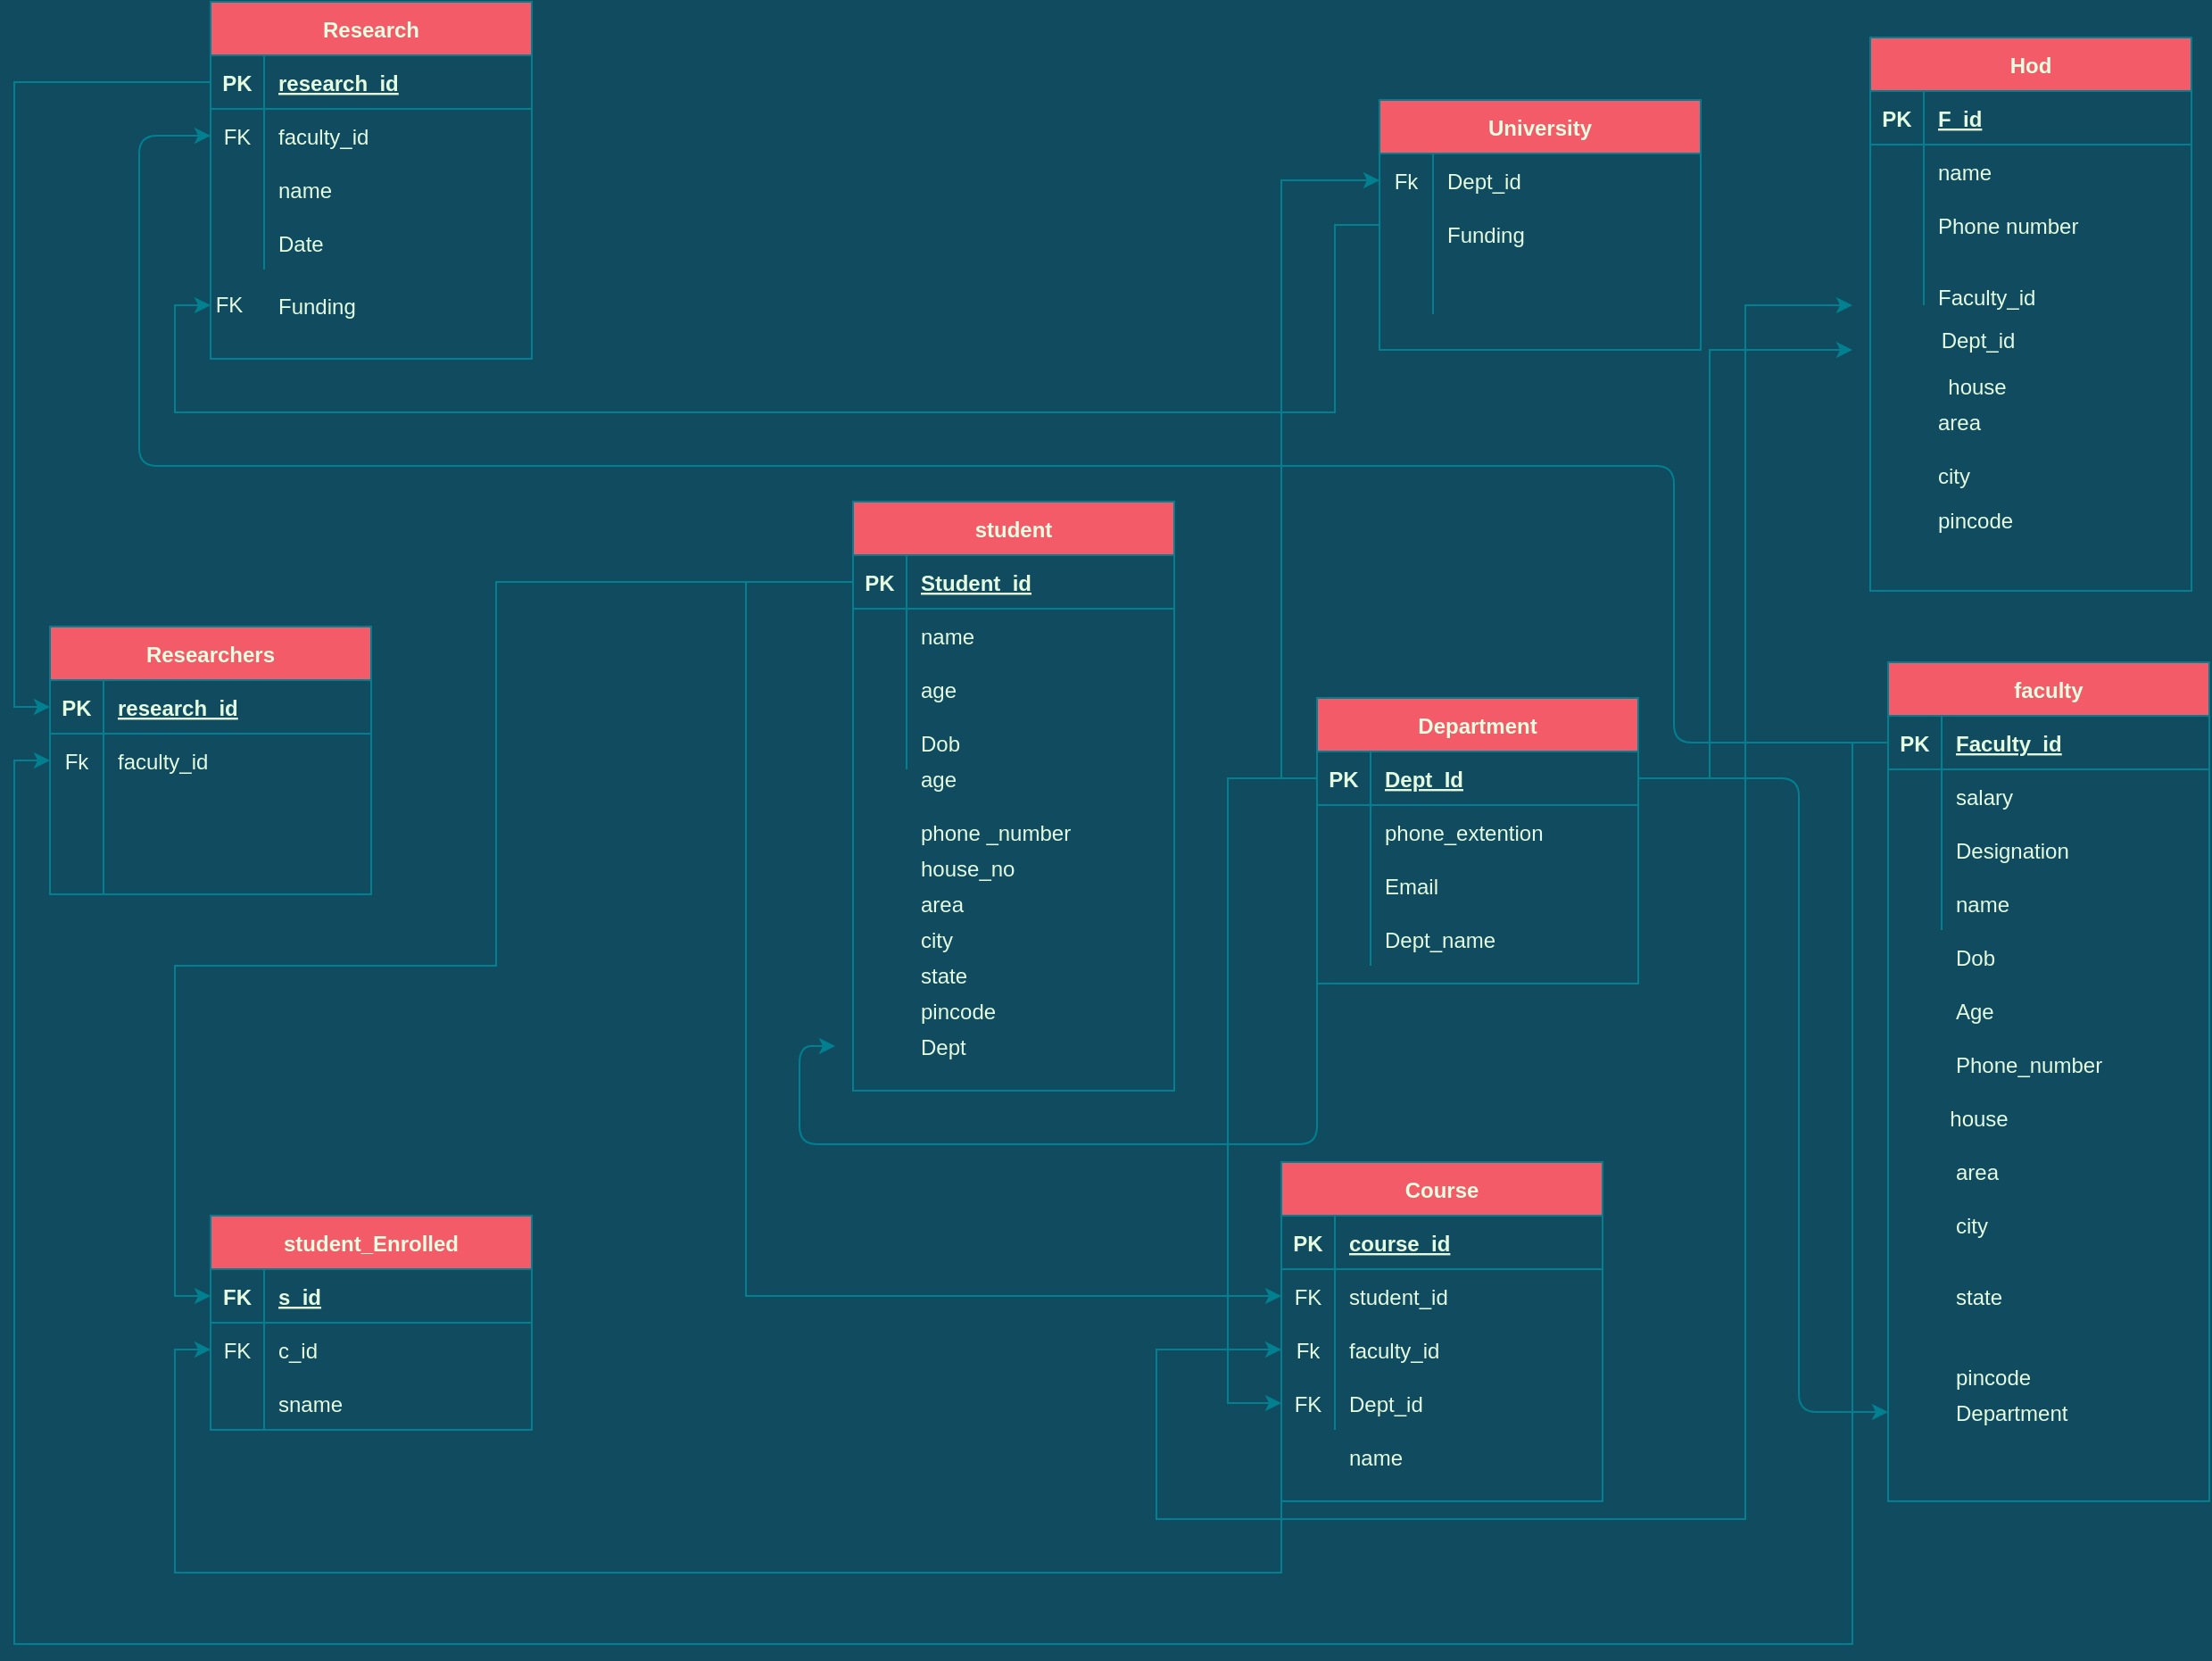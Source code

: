 <mxfile version="14.7.4" type="github">
  <diagram id="AIzQV7zUeaNafmBLSvh0" name="Page-1">
    <mxGraphModel dx="2231" dy="795" grid="1" gridSize="10" guides="1" tooltips="1" connect="1" arrows="1" fold="1" page="1" pageScale="1" pageWidth="850" pageHeight="1100" background="#114B5F" math="0" shadow="0">
      <root>
        <mxCell id="0" />
        <mxCell id="1" parent="0" />
        <mxCell id="xS_lr7cDpIve7zk9qNYF-29" value="student" style="shape=table;startSize=30;container=1;collapsible=1;childLayout=tableLayout;fixedRows=1;rowLines=0;fontStyle=1;align=center;resizeLast=1;fillColor=#F45B69;strokeColor=#028090;fontColor=#E4FDE1;" parent="1" vertex="1">
          <mxGeometry x="40" y="290" width="180" height="330" as="geometry" />
        </mxCell>
        <mxCell id="xS_lr7cDpIve7zk9qNYF-30" value="" style="shape=partialRectangle;collapsible=0;dropTarget=0;pointerEvents=0;fillColor=none;top=0;left=0;bottom=1;right=0;points=[[0,0.5],[1,0.5]];portConstraint=eastwest;strokeColor=#028090;fontColor=#E4FDE1;" parent="xS_lr7cDpIve7zk9qNYF-29" vertex="1">
          <mxGeometry y="30" width="180" height="30" as="geometry" />
        </mxCell>
        <mxCell id="xS_lr7cDpIve7zk9qNYF-31" value="PK" style="shape=partialRectangle;connectable=0;fillColor=none;top=0;left=0;bottom=0;right=0;fontStyle=1;overflow=hidden;strokeColor=#028090;fontColor=#E4FDE1;" parent="xS_lr7cDpIve7zk9qNYF-30" vertex="1">
          <mxGeometry width="30" height="30" as="geometry" />
        </mxCell>
        <mxCell id="xS_lr7cDpIve7zk9qNYF-32" value="Student_id" style="shape=partialRectangle;connectable=0;fillColor=none;top=0;left=0;bottom=0;right=0;align=left;spacingLeft=6;fontStyle=5;overflow=hidden;strokeColor=#028090;fontColor=#E4FDE1;" parent="xS_lr7cDpIve7zk9qNYF-30" vertex="1">
          <mxGeometry x="30" width="150" height="30" as="geometry" />
        </mxCell>
        <mxCell id="xS_lr7cDpIve7zk9qNYF-33" value="" style="shape=partialRectangle;collapsible=0;dropTarget=0;pointerEvents=0;fillColor=none;top=0;left=0;bottom=0;right=0;points=[[0,0.5],[1,0.5]];portConstraint=eastwest;strokeColor=#028090;fontColor=#E4FDE1;" parent="xS_lr7cDpIve7zk9qNYF-29" vertex="1">
          <mxGeometry y="60" width="180" height="30" as="geometry" />
        </mxCell>
        <mxCell id="xS_lr7cDpIve7zk9qNYF-34" value="" style="shape=partialRectangle;connectable=0;fillColor=none;top=0;left=0;bottom=0;right=0;editable=1;overflow=hidden;strokeColor=#028090;fontColor=#E4FDE1;" parent="xS_lr7cDpIve7zk9qNYF-33" vertex="1">
          <mxGeometry width="30" height="30" as="geometry" />
        </mxCell>
        <mxCell id="xS_lr7cDpIve7zk9qNYF-35" value="name" style="shape=partialRectangle;connectable=0;fillColor=none;top=0;left=0;bottom=0;right=0;align=left;spacingLeft=6;overflow=hidden;strokeColor=#028090;fontColor=#E4FDE1;" parent="xS_lr7cDpIve7zk9qNYF-33" vertex="1">
          <mxGeometry x="30" width="150" height="30" as="geometry" />
        </mxCell>
        <mxCell id="xS_lr7cDpIve7zk9qNYF-36" value="" style="shape=partialRectangle;collapsible=0;dropTarget=0;pointerEvents=0;fillColor=none;top=0;left=0;bottom=0;right=0;points=[[0,0.5],[1,0.5]];portConstraint=eastwest;strokeColor=#028090;fontColor=#E4FDE1;" parent="xS_lr7cDpIve7zk9qNYF-29" vertex="1">
          <mxGeometry y="90" width="180" height="30" as="geometry" />
        </mxCell>
        <mxCell id="xS_lr7cDpIve7zk9qNYF-37" value="" style="shape=partialRectangle;connectable=0;fillColor=none;top=0;left=0;bottom=0;right=0;editable=1;overflow=hidden;strokeColor=#028090;fontColor=#E4FDE1;" parent="xS_lr7cDpIve7zk9qNYF-36" vertex="1">
          <mxGeometry width="30" height="30" as="geometry" />
        </mxCell>
        <mxCell id="xS_lr7cDpIve7zk9qNYF-38" value="age" style="shape=partialRectangle;connectable=0;fillColor=none;top=0;left=0;bottom=0;right=0;align=left;spacingLeft=6;overflow=hidden;strokeColor=#028090;fontColor=#E4FDE1;" parent="xS_lr7cDpIve7zk9qNYF-36" vertex="1">
          <mxGeometry x="30" width="150" height="30" as="geometry" />
        </mxCell>
        <mxCell id="xS_lr7cDpIve7zk9qNYF-39" value="" style="shape=partialRectangle;collapsible=0;dropTarget=0;pointerEvents=0;fillColor=none;top=0;left=0;bottom=0;right=0;points=[[0,0.5],[1,0.5]];portConstraint=eastwest;strokeColor=#028090;fontColor=#E4FDE1;" parent="xS_lr7cDpIve7zk9qNYF-29" vertex="1">
          <mxGeometry y="120" width="180" height="30" as="geometry" />
        </mxCell>
        <mxCell id="xS_lr7cDpIve7zk9qNYF-40" value="" style="shape=partialRectangle;connectable=0;fillColor=none;top=0;left=0;bottom=0;right=0;editable=1;overflow=hidden;strokeColor=#028090;fontColor=#E4FDE1;" parent="xS_lr7cDpIve7zk9qNYF-39" vertex="1">
          <mxGeometry width="30" height="30" as="geometry" />
        </mxCell>
        <mxCell id="xS_lr7cDpIve7zk9qNYF-41" value="" style="shape=partialRectangle;connectable=0;fillColor=none;top=0;left=0;bottom=0;right=0;align=left;spacingLeft=6;overflow=hidden;strokeColor=#028090;fontColor=#E4FDE1;" parent="xS_lr7cDpIve7zk9qNYF-39" vertex="1">
          <mxGeometry x="30" width="150" height="30" as="geometry" />
        </mxCell>
        <mxCell id="xS_lr7cDpIve7zk9qNYF-46" value="faculty" style="shape=table;startSize=30;container=1;collapsible=1;childLayout=tableLayout;fixedRows=1;rowLines=0;fontStyle=1;align=center;resizeLast=1;fillColor=#F45B69;strokeColor=#028090;fontColor=#E4FDE1;" parent="1" vertex="1">
          <mxGeometry x="620" y="380" width="180" height="470" as="geometry" />
        </mxCell>
        <mxCell id="xS_lr7cDpIve7zk9qNYF-47" value="" style="shape=partialRectangle;collapsible=0;dropTarget=0;pointerEvents=0;fillColor=none;top=0;left=0;bottom=1;right=0;points=[[0,0.5],[1,0.5]];portConstraint=eastwest;strokeColor=#028090;fontColor=#E4FDE1;" parent="xS_lr7cDpIve7zk9qNYF-46" vertex="1">
          <mxGeometry y="30" width="180" height="30" as="geometry" />
        </mxCell>
        <mxCell id="xS_lr7cDpIve7zk9qNYF-48" value="PK" style="shape=partialRectangle;connectable=0;fillColor=none;top=0;left=0;bottom=0;right=0;fontStyle=1;overflow=hidden;strokeColor=#028090;fontColor=#E4FDE1;" parent="xS_lr7cDpIve7zk9qNYF-47" vertex="1">
          <mxGeometry width="30" height="30" as="geometry" />
        </mxCell>
        <mxCell id="xS_lr7cDpIve7zk9qNYF-49" value="Faculty_id" style="shape=partialRectangle;connectable=0;fillColor=none;top=0;left=0;bottom=0;right=0;align=left;spacingLeft=6;fontStyle=5;overflow=hidden;strokeColor=#028090;fontColor=#E4FDE1;" parent="xS_lr7cDpIve7zk9qNYF-47" vertex="1">
          <mxGeometry x="30" width="150" height="30" as="geometry" />
        </mxCell>
        <mxCell id="xS_lr7cDpIve7zk9qNYF-50" value="" style="shape=partialRectangle;collapsible=0;dropTarget=0;pointerEvents=0;fillColor=none;top=0;left=0;bottom=0;right=0;points=[[0,0.5],[1,0.5]];portConstraint=eastwest;strokeColor=#028090;fontColor=#E4FDE1;" parent="xS_lr7cDpIve7zk9qNYF-46" vertex="1">
          <mxGeometry y="60" width="180" height="30" as="geometry" />
        </mxCell>
        <mxCell id="xS_lr7cDpIve7zk9qNYF-51" value="" style="shape=partialRectangle;connectable=0;fillColor=none;top=0;left=0;bottom=0;right=0;editable=1;overflow=hidden;strokeColor=#028090;fontColor=#E4FDE1;" parent="xS_lr7cDpIve7zk9qNYF-50" vertex="1">
          <mxGeometry width="30" height="30" as="geometry" />
        </mxCell>
        <mxCell id="xS_lr7cDpIve7zk9qNYF-52" value="salary" style="shape=partialRectangle;connectable=0;fillColor=none;top=0;left=0;bottom=0;right=0;align=left;spacingLeft=6;overflow=hidden;strokeColor=#028090;fontColor=#E4FDE1;" parent="xS_lr7cDpIve7zk9qNYF-50" vertex="1">
          <mxGeometry x="30" width="150" height="30" as="geometry" />
        </mxCell>
        <mxCell id="xS_lr7cDpIve7zk9qNYF-53" value="" style="shape=partialRectangle;collapsible=0;dropTarget=0;pointerEvents=0;fillColor=none;top=0;left=0;bottom=0;right=0;points=[[0,0.5],[1,0.5]];portConstraint=eastwest;strokeColor=#028090;fontColor=#E4FDE1;" parent="xS_lr7cDpIve7zk9qNYF-46" vertex="1">
          <mxGeometry y="90" width="180" height="30" as="geometry" />
        </mxCell>
        <mxCell id="xS_lr7cDpIve7zk9qNYF-54" value="" style="shape=partialRectangle;connectable=0;fillColor=none;top=0;left=0;bottom=0;right=0;editable=1;overflow=hidden;strokeColor=#028090;fontColor=#E4FDE1;" parent="xS_lr7cDpIve7zk9qNYF-53" vertex="1">
          <mxGeometry width="30" height="30" as="geometry" />
        </mxCell>
        <mxCell id="xS_lr7cDpIve7zk9qNYF-55" value="Designation" style="shape=partialRectangle;connectable=0;fillColor=none;top=0;left=0;bottom=0;right=0;align=left;spacingLeft=6;overflow=hidden;strokeColor=#028090;fontColor=#E4FDE1;" parent="xS_lr7cDpIve7zk9qNYF-53" vertex="1">
          <mxGeometry x="30" width="150" height="30" as="geometry" />
        </mxCell>
        <mxCell id="xS_lr7cDpIve7zk9qNYF-56" value="" style="shape=partialRectangle;collapsible=0;dropTarget=0;pointerEvents=0;fillColor=none;top=0;left=0;bottom=0;right=0;points=[[0,0.5],[1,0.5]];portConstraint=eastwest;strokeColor=#028090;fontColor=#E4FDE1;" parent="xS_lr7cDpIve7zk9qNYF-46" vertex="1">
          <mxGeometry y="120" width="180" height="30" as="geometry" />
        </mxCell>
        <mxCell id="xS_lr7cDpIve7zk9qNYF-57" value="" style="shape=partialRectangle;connectable=0;fillColor=none;top=0;left=0;bottom=0;right=0;editable=1;overflow=hidden;strokeColor=#028090;fontColor=#E4FDE1;" parent="xS_lr7cDpIve7zk9qNYF-56" vertex="1">
          <mxGeometry width="30" height="30" as="geometry" />
        </mxCell>
        <mxCell id="xS_lr7cDpIve7zk9qNYF-58" value="name" style="shape=partialRectangle;connectable=0;fillColor=none;top=0;left=0;bottom=0;right=0;align=left;spacingLeft=6;overflow=hidden;strokeColor=#028090;fontColor=#E4FDE1;" parent="xS_lr7cDpIve7zk9qNYF-56" vertex="1">
          <mxGeometry x="30" width="150" height="30" as="geometry" />
        </mxCell>
        <mxCell id="xS_lr7cDpIve7zk9qNYF-59" value="" style="shape=partialRectangle;collapsible=0;dropTarget=0;pointerEvents=0;fillColor=none;top=0;left=0;bottom=0;right=0;points=[[0,0.5],[1,0.5]];portConstraint=eastwest;strokeColor=#028090;fontColor=#E4FDE1;" parent="1" vertex="1">
          <mxGeometry x="620" y="530" width="180" height="30" as="geometry" />
        </mxCell>
        <mxCell id="xS_lr7cDpIve7zk9qNYF-60" value="" style="shape=partialRectangle;connectable=0;fillColor=none;top=0;left=0;bottom=0;right=0;editable=1;overflow=hidden;strokeColor=#028090;fontColor=#E4FDE1;" parent="xS_lr7cDpIve7zk9qNYF-59" vertex="1">
          <mxGeometry width="30" height="30" as="geometry" />
        </mxCell>
        <mxCell id="xS_lr7cDpIve7zk9qNYF-61" value="Dob" style="shape=partialRectangle;connectable=0;fillColor=none;top=0;left=0;bottom=0;right=0;align=left;spacingLeft=6;overflow=hidden;strokeColor=#028090;fontColor=#E4FDE1;" parent="xS_lr7cDpIve7zk9qNYF-59" vertex="1">
          <mxGeometry x="30" width="150" height="30" as="geometry" />
        </mxCell>
        <mxCell id="xS_lr7cDpIve7zk9qNYF-62" value="" style="shape=partialRectangle;collapsible=0;dropTarget=0;pointerEvents=0;fillColor=none;top=0;left=0;bottom=0;right=0;points=[[0,0.5],[1,0.5]];portConstraint=eastwest;strokeColor=#028090;fontColor=#E4FDE1;" parent="1" vertex="1">
          <mxGeometry x="620" y="560" width="180" height="30" as="geometry" />
        </mxCell>
        <mxCell id="xS_lr7cDpIve7zk9qNYF-63" value="" style="shape=partialRectangle;connectable=0;fillColor=none;top=0;left=0;bottom=0;right=0;editable=1;overflow=hidden;strokeColor=#028090;fontColor=#E4FDE1;" parent="xS_lr7cDpIve7zk9qNYF-62" vertex="1">
          <mxGeometry width="30" height="30" as="geometry" />
        </mxCell>
        <mxCell id="xS_lr7cDpIve7zk9qNYF-64" value="" style="shape=partialRectangle;connectable=0;fillColor=none;top=0;left=0;bottom=0;right=0;align=left;spacingLeft=6;overflow=hidden;strokeColor=#028090;fontColor=#E4FDE1;" parent="xS_lr7cDpIve7zk9qNYF-62" vertex="1">
          <mxGeometry x="30" width="150" height="30" as="geometry" />
        </mxCell>
        <mxCell id="xS_lr7cDpIve7zk9qNYF-65" value="Course" style="shape=table;startSize=30;container=1;collapsible=1;childLayout=tableLayout;fixedRows=1;rowLines=0;fontStyle=1;align=center;resizeLast=1;fillColor=#F45B69;strokeColor=#028090;fontColor=#E4FDE1;" parent="1" vertex="1">
          <mxGeometry x="280" y="660" width="180" height="190" as="geometry" />
        </mxCell>
        <mxCell id="xS_lr7cDpIve7zk9qNYF-66" value="" style="shape=partialRectangle;collapsible=0;dropTarget=0;pointerEvents=0;fillColor=none;top=0;left=0;bottom=1;right=0;points=[[0,0.5],[1,0.5]];portConstraint=eastwest;strokeColor=#028090;fontColor=#E4FDE1;" parent="xS_lr7cDpIve7zk9qNYF-65" vertex="1">
          <mxGeometry y="30" width="180" height="30" as="geometry" />
        </mxCell>
        <mxCell id="xS_lr7cDpIve7zk9qNYF-67" value="PK" style="shape=partialRectangle;connectable=0;fillColor=none;top=0;left=0;bottom=0;right=0;fontStyle=1;overflow=hidden;strokeColor=#028090;fontColor=#E4FDE1;" parent="xS_lr7cDpIve7zk9qNYF-66" vertex="1">
          <mxGeometry width="30" height="30" as="geometry" />
        </mxCell>
        <mxCell id="xS_lr7cDpIve7zk9qNYF-68" value="course_id" style="shape=partialRectangle;connectable=0;fillColor=none;top=0;left=0;bottom=0;right=0;align=left;spacingLeft=6;fontStyle=5;overflow=hidden;strokeColor=#028090;fontColor=#E4FDE1;" parent="xS_lr7cDpIve7zk9qNYF-66" vertex="1">
          <mxGeometry x="30" width="150" height="30" as="geometry" />
        </mxCell>
        <mxCell id="xS_lr7cDpIve7zk9qNYF-69" value="" style="shape=partialRectangle;collapsible=0;dropTarget=0;pointerEvents=0;fillColor=none;top=0;left=0;bottom=0;right=0;points=[[0,0.5],[1,0.5]];portConstraint=eastwest;strokeColor=#028090;fontColor=#E4FDE1;" parent="xS_lr7cDpIve7zk9qNYF-65" vertex="1">
          <mxGeometry y="60" width="180" height="30" as="geometry" />
        </mxCell>
        <mxCell id="xS_lr7cDpIve7zk9qNYF-70" value="FK" style="shape=partialRectangle;connectable=0;fillColor=none;top=0;left=0;bottom=0;right=0;editable=1;overflow=hidden;strokeColor=#028090;fontColor=#E4FDE1;" parent="xS_lr7cDpIve7zk9qNYF-69" vertex="1">
          <mxGeometry width="30" height="30" as="geometry" />
        </mxCell>
        <mxCell id="xS_lr7cDpIve7zk9qNYF-71" value="student_id" style="shape=partialRectangle;connectable=0;fillColor=none;top=0;left=0;bottom=0;right=0;align=left;spacingLeft=6;overflow=hidden;strokeColor=#028090;fontColor=#E4FDE1;" parent="xS_lr7cDpIve7zk9qNYF-69" vertex="1">
          <mxGeometry x="30" width="150" height="30" as="geometry" />
        </mxCell>
        <mxCell id="xS_lr7cDpIve7zk9qNYF-72" value="" style="shape=partialRectangle;collapsible=0;dropTarget=0;pointerEvents=0;fillColor=none;top=0;left=0;bottom=0;right=0;points=[[0,0.5],[1,0.5]];portConstraint=eastwest;strokeColor=#028090;fontColor=#E4FDE1;" parent="xS_lr7cDpIve7zk9qNYF-65" vertex="1">
          <mxGeometry y="90" width="180" height="30" as="geometry" />
        </mxCell>
        <mxCell id="xS_lr7cDpIve7zk9qNYF-73" value="Fk" style="shape=partialRectangle;connectable=0;fillColor=none;top=0;left=0;bottom=0;right=0;editable=1;overflow=hidden;strokeColor=#028090;fontColor=#E4FDE1;" parent="xS_lr7cDpIve7zk9qNYF-72" vertex="1">
          <mxGeometry width="30" height="30" as="geometry" />
        </mxCell>
        <mxCell id="xS_lr7cDpIve7zk9qNYF-74" value="faculty_id" style="shape=partialRectangle;connectable=0;fillColor=none;top=0;left=0;bottom=0;right=0;align=left;spacingLeft=6;overflow=hidden;strokeColor=#028090;fontColor=#E4FDE1;" parent="xS_lr7cDpIve7zk9qNYF-72" vertex="1">
          <mxGeometry x="30" width="150" height="30" as="geometry" />
        </mxCell>
        <mxCell id="xS_lr7cDpIve7zk9qNYF-75" value="" style="shape=partialRectangle;collapsible=0;dropTarget=0;pointerEvents=0;fillColor=none;top=0;left=0;bottom=0;right=0;points=[[0,0.5],[1,0.5]];portConstraint=eastwest;strokeColor=#028090;fontColor=#E4FDE1;" parent="xS_lr7cDpIve7zk9qNYF-65" vertex="1">
          <mxGeometry y="120" width="180" height="30" as="geometry" />
        </mxCell>
        <mxCell id="xS_lr7cDpIve7zk9qNYF-76" value="FK" style="shape=partialRectangle;connectable=0;fillColor=none;top=0;left=0;bottom=0;right=0;editable=1;overflow=hidden;strokeColor=#028090;fontColor=#E4FDE1;" parent="xS_lr7cDpIve7zk9qNYF-75" vertex="1">
          <mxGeometry width="30" height="30" as="geometry" />
        </mxCell>
        <mxCell id="xS_lr7cDpIve7zk9qNYF-77" value="Dept_id" style="shape=partialRectangle;connectable=0;fillColor=none;top=0;left=0;bottom=0;right=0;align=left;spacingLeft=6;overflow=hidden;strokeColor=#028090;fontColor=#E4FDE1;" parent="xS_lr7cDpIve7zk9qNYF-75" vertex="1">
          <mxGeometry x="30" width="150" height="30" as="geometry" />
        </mxCell>
        <mxCell id="xS_lr7cDpIve7zk9qNYF-78" value="" style="shape=partialRectangle;collapsible=0;dropTarget=0;pointerEvents=0;fillColor=none;top=0;left=0;bottom=0;right=0;points=[[0,0.5],[1,0.5]];portConstraint=eastwest;strokeColor=#028090;fontColor=#E4FDE1;" parent="1" vertex="1">
          <mxGeometry x="40" y="410" width="180" height="30" as="geometry" />
        </mxCell>
        <mxCell id="xS_lr7cDpIve7zk9qNYF-79" value="" style="shape=partialRectangle;connectable=0;fillColor=none;top=0;left=0;bottom=0;right=0;editable=1;overflow=hidden;strokeColor=#028090;fontColor=#E4FDE1;" parent="xS_lr7cDpIve7zk9qNYF-78" vertex="1">
          <mxGeometry width="30" height="30" as="geometry" />
        </mxCell>
        <mxCell id="xS_lr7cDpIve7zk9qNYF-80" value="Dob" style="shape=partialRectangle;connectable=0;fillColor=none;top=0;left=0;bottom=0;right=0;align=left;spacingLeft=6;overflow=hidden;strokeColor=#028090;fontColor=#E4FDE1;" parent="xS_lr7cDpIve7zk9qNYF-78" vertex="1">
          <mxGeometry x="30" width="150" height="30" as="geometry" />
        </mxCell>
        <mxCell id="xS_lr7cDpIve7zk9qNYF-81" value="" style="shape=partialRectangle;collapsible=0;dropTarget=0;pointerEvents=0;fillColor=none;top=0;left=0;bottom=0;right=0;points=[[0,0.5],[1,0.5]];portConstraint=eastwest;strokeColor=#028090;fontColor=#E4FDE1;" parent="1" vertex="1">
          <mxGeometry x="40" y="460" width="180" height="30" as="geometry" />
        </mxCell>
        <mxCell id="xS_lr7cDpIve7zk9qNYF-82" value="" style="shape=partialRectangle;connectable=0;fillColor=none;top=0;left=0;bottom=0;right=0;editable=1;overflow=hidden;strokeColor=#028090;fontColor=#E4FDE1;" parent="xS_lr7cDpIve7zk9qNYF-81" vertex="1">
          <mxGeometry width="30" height="30" as="geometry" />
        </mxCell>
        <mxCell id="xS_lr7cDpIve7zk9qNYF-83" value="phone _number" style="shape=partialRectangle;connectable=0;fillColor=none;top=0;left=0;bottom=0;right=0;align=left;spacingLeft=6;overflow=hidden;strokeColor=#028090;fontColor=#E4FDE1;" parent="xS_lr7cDpIve7zk9qNYF-81" vertex="1">
          <mxGeometry x="30" width="150" height="30" as="geometry" />
        </mxCell>
        <mxCell id="xS_lr7cDpIve7zk9qNYF-84" value="" style="shape=partialRectangle;collapsible=0;dropTarget=0;pointerEvents=0;fillColor=none;top=0;left=0;bottom=0;right=0;points=[[0,0.5],[1,0.5]];portConstraint=eastwest;strokeColor=#028090;fontColor=#E4FDE1;" parent="1" vertex="1">
          <mxGeometry x="620" y="560" width="180" height="30" as="geometry" />
        </mxCell>
        <mxCell id="xS_lr7cDpIve7zk9qNYF-85" value="" style="shape=partialRectangle;connectable=0;fillColor=none;top=0;left=0;bottom=0;right=0;editable=1;overflow=hidden;strokeColor=#028090;fontColor=#E4FDE1;" parent="xS_lr7cDpIve7zk9qNYF-84" vertex="1">
          <mxGeometry width="30" height="30" as="geometry" />
        </mxCell>
        <mxCell id="xS_lr7cDpIve7zk9qNYF-86" value="Age" style="shape=partialRectangle;connectable=0;fillColor=none;top=0;left=0;bottom=0;right=0;align=left;spacingLeft=6;overflow=hidden;strokeColor=#028090;fontColor=#E4FDE1;" parent="xS_lr7cDpIve7zk9qNYF-84" vertex="1">
          <mxGeometry x="30" width="150" height="30" as="geometry" />
        </mxCell>
        <mxCell id="xS_lr7cDpIve7zk9qNYF-100" value="Department" style="shape=table;startSize=30;container=1;collapsible=1;childLayout=tableLayout;fixedRows=1;rowLines=0;fontStyle=1;align=center;resizeLast=1;fillColor=#F45B69;strokeColor=#028090;fontColor=#E4FDE1;" parent="1" vertex="1">
          <mxGeometry x="300" y="400" width="180" height="160" as="geometry" />
        </mxCell>
        <mxCell id="xS_lr7cDpIve7zk9qNYF-101" value="" style="shape=partialRectangle;collapsible=0;dropTarget=0;pointerEvents=0;fillColor=none;top=0;left=0;bottom=1;right=0;points=[[0,0.5],[1,0.5]];portConstraint=eastwest;strokeColor=#028090;fontColor=#E4FDE1;" parent="xS_lr7cDpIve7zk9qNYF-100" vertex="1">
          <mxGeometry y="30" width="180" height="30" as="geometry" />
        </mxCell>
        <mxCell id="xS_lr7cDpIve7zk9qNYF-102" value="PK" style="shape=partialRectangle;connectable=0;fillColor=none;top=0;left=0;bottom=0;right=0;fontStyle=1;overflow=hidden;strokeColor=#028090;fontColor=#E4FDE1;" parent="xS_lr7cDpIve7zk9qNYF-101" vertex="1">
          <mxGeometry width="30" height="30" as="geometry" />
        </mxCell>
        <mxCell id="xS_lr7cDpIve7zk9qNYF-103" value="Dept_Id" style="shape=partialRectangle;connectable=0;fillColor=none;top=0;left=0;bottom=0;right=0;align=left;spacingLeft=6;fontStyle=5;overflow=hidden;strokeColor=#028090;fontColor=#E4FDE1;" parent="xS_lr7cDpIve7zk9qNYF-101" vertex="1">
          <mxGeometry x="30" width="150" height="30" as="geometry" />
        </mxCell>
        <mxCell id="xS_lr7cDpIve7zk9qNYF-104" value="" style="shape=partialRectangle;collapsible=0;dropTarget=0;pointerEvents=0;fillColor=none;top=0;left=0;bottom=0;right=0;points=[[0,0.5],[1,0.5]];portConstraint=eastwest;strokeColor=#028090;fontColor=#E4FDE1;" parent="xS_lr7cDpIve7zk9qNYF-100" vertex="1">
          <mxGeometry y="60" width="180" height="30" as="geometry" />
        </mxCell>
        <mxCell id="xS_lr7cDpIve7zk9qNYF-105" value="" style="shape=partialRectangle;connectable=0;fillColor=none;top=0;left=0;bottom=0;right=0;editable=1;overflow=hidden;strokeColor=#028090;fontColor=#E4FDE1;" parent="xS_lr7cDpIve7zk9qNYF-104" vertex="1">
          <mxGeometry width="30" height="30" as="geometry" />
        </mxCell>
        <mxCell id="xS_lr7cDpIve7zk9qNYF-106" value="phone_extention" style="shape=partialRectangle;connectable=0;fillColor=none;top=0;left=0;bottom=0;right=0;align=left;spacingLeft=6;overflow=hidden;strokeColor=#028090;fontColor=#E4FDE1;" parent="xS_lr7cDpIve7zk9qNYF-104" vertex="1">
          <mxGeometry x="30" width="150" height="30" as="geometry" />
        </mxCell>
        <mxCell id="xS_lr7cDpIve7zk9qNYF-107" value="" style="shape=partialRectangle;collapsible=0;dropTarget=0;pointerEvents=0;fillColor=none;top=0;left=0;bottom=0;right=0;points=[[0,0.5],[1,0.5]];portConstraint=eastwest;strokeColor=#028090;fontColor=#E4FDE1;" parent="xS_lr7cDpIve7zk9qNYF-100" vertex="1">
          <mxGeometry y="90" width="180" height="30" as="geometry" />
        </mxCell>
        <mxCell id="xS_lr7cDpIve7zk9qNYF-108" value="" style="shape=partialRectangle;connectable=0;fillColor=none;top=0;left=0;bottom=0;right=0;editable=1;overflow=hidden;strokeColor=#028090;fontColor=#E4FDE1;" parent="xS_lr7cDpIve7zk9qNYF-107" vertex="1">
          <mxGeometry width="30" height="30" as="geometry" />
        </mxCell>
        <mxCell id="xS_lr7cDpIve7zk9qNYF-109" value="Email" style="shape=partialRectangle;connectable=0;fillColor=none;top=0;left=0;bottom=0;right=0;align=left;spacingLeft=6;overflow=hidden;strokeColor=#028090;fontColor=#E4FDE1;" parent="xS_lr7cDpIve7zk9qNYF-107" vertex="1">
          <mxGeometry x="30" width="150" height="30" as="geometry" />
        </mxCell>
        <mxCell id="xS_lr7cDpIve7zk9qNYF-110" value="" style="shape=partialRectangle;collapsible=0;dropTarget=0;pointerEvents=0;fillColor=none;top=0;left=0;bottom=0;right=0;points=[[0,0.5],[1,0.5]];portConstraint=eastwest;strokeColor=#028090;fontColor=#E4FDE1;" parent="xS_lr7cDpIve7zk9qNYF-100" vertex="1">
          <mxGeometry y="120" width="180" height="30" as="geometry" />
        </mxCell>
        <mxCell id="xS_lr7cDpIve7zk9qNYF-111" value="" style="shape=partialRectangle;connectable=0;fillColor=none;top=0;left=0;bottom=0;right=0;editable=1;overflow=hidden;strokeColor=#028090;fontColor=#E4FDE1;" parent="xS_lr7cDpIve7zk9qNYF-110" vertex="1">
          <mxGeometry width="30" height="30" as="geometry" />
        </mxCell>
        <mxCell id="xS_lr7cDpIve7zk9qNYF-112" value="Dept_name" style="shape=partialRectangle;connectable=0;fillColor=none;top=0;left=0;bottom=0;right=0;align=left;spacingLeft=6;overflow=hidden;strokeColor=#028090;fontColor=#E4FDE1;" parent="xS_lr7cDpIve7zk9qNYF-110" vertex="1">
          <mxGeometry x="30" width="150" height="30" as="geometry" />
        </mxCell>
        <mxCell id="xS_lr7cDpIve7zk9qNYF-113" value="University" style="shape=table;startSize=30;container=1;collapsible=1;childLayout=tableLayout;fixedRows=1;rowLines=0;fontStyle=1;align=center;resizeLast=1;fillColor=#F45B69;strokeColor=#028090;fontColor=#E4FDE1;" parent="1" vertex="1">
          <mxGeometry x="335" y="65" width="180" height="140" as="geometry" />
        </mxCell>
        <mxCell id="xS_lr7cDpIve7zk9qNYF-117" value="" style="shape=partialRectangle;collapsible=0;dropTarget=0;pointerEvents=0;fillColor=none;top=0;left=0;bottom=0;right=0;points=[[0,0.5],[1,0.5]];portConstraint=eastwest;strokeColor=#028090;fontColor=#E4FDE1;" parent="xS_lr7cDpIve7zk9qNYF-113" vertex="1">
          <mxGeometry y="30" width="180" height="30" as="geometry" />
        </mxCell>
        <mxCell id="xS_lr7cDpIve7zk9qNYF-118" value="Fk" style="shape=partialRectangle;connectable=0;fillColor=none;top=0;left=0;bottom=0;right=0;editable=1;overflow=hidden;strokeColor=#028090;fontColor=#E4FDE1;" parent="xS_lr7cDpIve7zk9qNYF-117" vertex="1">
          <mxGeometry width="30" height="30" as="geometry" />
        </mxCell>
        <mxCell id="xS_lr7cDpIve7zk9qNYF-119" value="Dept_id" style="shape=partialRectangle;connectable=0;fillColor=none;top=0;left=0;bottom=0;right=0;align=left;spacingLeft=6;overflow=hidden;strokeColor=#028090;fontColor=#E4FDE1;" parent="xS_lr7cDpIve7zk9qNYF-117" vertex="1">
          <mxGeometry x="30" width="150" height="30" as="geometry" />
        </mxCell>
        <mxCell id="xS_lr7cDpIve7zk9qNYF-120" value="" style="shape=partialRectangle;collapsible=0;dropTarget=0;pointerEvents=0;fillColor=none;top=0;left=0;bottom=0;right=0;points=[[0,0.5],[1,0.5]];portConstraint=eastwest;strokeColor=#028090;fontColor=#E4FDE1;" parent="xS_lr7cDpIve7zk9qNYF-113" vertex="1">
          <mxGeometry y="60" width="180" height="30" as="geometry" />
        </mxCell>
        <mxCell id="xS_lr7cDpIve7zk9qNYF-121" value="" style="shape=partialRectangle;connectable=0;fillColor=none;top=0;left=0;bottom=0;right=0;editable=1;overflow=hidden;strokeColor=#028090;fontColor=#E4FDE1;" parent="xS_lr7cDpIve7zk9qNYF-120" vertex="1">
          <mxGeometry width="30" height="30" as="geometry" />
        </mxCell>
        <mxCell id="xS_lr7cDpIve7zk9qNYF-122" value="Funding" style="shape=partialRectangle;connectable=0;fillColor=none;top=0;left=0;bottom=0;right=0;align=left;spacingLeft=6;overflow=hidden;strokeColor=#028090;fontColor=#E4FDE1;" parent="xS_lr7cDpIve7zk9qNYF-120" vertex="1">
          <mxGeometry x="30" width="150" height="30" as="geometry" />
        </mxCell>
        <mxCell id="xS_lr7cDpIve7zk9qNYF-123" value="" style="shape=partialRectangle;collapsible=0;dropTarget=0;pointerEvents=0;fillColor=none;top=0;left=0;bottom=0;right=0;points=[[0,0.5],[1,0.5]];portConstraint=eastwest;strokeColor=#028090;fontColor=#E4FDE1;" parent="xS_lr7cDpIve7zk9qNYF-113" vertex="1">
          <mxGeometry y="90" width="180" height="30" as="geometry" />
        </mxCell>
        <mxCell id="xS_lr7cDpIve7zk9qNYF-124" value="" style="shape=partialRectangle;connectable=0;fillColor=none;top=0;left=0;bottom=0;right=0;editable=1;overflow=hidden;strokeColor=#028090;fontColor=#E4FDE1;" parent="xS_lr7cDpIve7zk9qNYF-123" vertex="1">
          <mxGeometry width="30" height="30" as="geometry" />
        </mxCell>
        <mxCell id="xS_lr7cDpIve7zk9qNYF-125" value="" style="shape=partialRectangle;connectable=0;fillColor=none;top=0;left=0;bottom=0;right=0;align=left;spacingLeft=6;overflow=hidden;strokeColor=#028090;fontColor=#E4FDE1;" parent="xS_lr7cDpIve7zk9qNYF-123" vertex="1">
          <mxGeometry x="30" width="150" height="30" as="geometry" />
        </mxCell>
        <mxCell id="xS_lr7cDpIve7zk9qNYF-126" value="name" style="shape=partialRectangle;connectable=0;fillColor=none;top=0;left=0;bottom=0;right=0;align=left;spacingLeft=6;overflow=hidden;strokeColor=#028090;fontColor=#E4FDE1;" parent="1" vertex="1">
          <mxGeometry x="310" y="810" width="150" height="30" as="geometry" />
        </mxCell>
        <mxCell id="xS_lr7cDpIve7zk9qNYF-127" value="house" style="shape=partialRectangle;collapsible=0;dropTarget=0;pointerEvents=0;fillColor=none;top=0;left=0;bottom=0;right=0;points=[[0,0.5],[1,0.5]];portConstraint=eastwest;strokeColor=#028090;fontColor=#E4FDE1;" parent="1" vertex="1">
          <mxGeometry x="581" y="620" width="180" height="30" as="geometry" />
        </mxCell>
        <mxCell id="xS_lr7cDpIve7zk9qNYF-128" value="" style="shape=partialRectangle;connectable=0;fillColor=none;top=0;left=0;bottom=0;right=0;editable=1;overflow=hidden;strokeColor=#028090;fontColor=#E4FDE1;" parent="xS_lr7cDpIve7zk9qNYF-127" vertex="1">
          <mxGeometry width="30" height="30" as="geometry" />
        </mxCell>
        <mxCell id="xS_lr7cDpIve7zk9qNYF-129" value="" style="shape=partialRectangle;connectable=0;fillColor=none;top=0;left=0;bottom=0;right=0;align=left;spacingLeft=6;overflow=hidden;strokeColor=#028090;fontColor=#E4FDE1;" parent="xS_lr7cDpIve7zk9qNYF-127" vertex="1">
          <mxGeometry x="37" width="150" height="30" as="geometry" />
        </mxCell>
        <mxCell id="xS_lr7cDpIve7zk9qNYF-130" value="" style="shape=partialRectangle;collapsible=0;dropTarget=0;pointerEvents=0;fillColor=none;top=0;left=0;bottom=0;right=0;points=[[0,0.5],[1,0.5]];portConstraint=eastwest;strokeColor=#028090;fontColor=#E4FDE1;" parent="1" vertex="1">
          <mxGeometry x="620" y="650" width="180" height="30" as="geometry" />
        </mxCell>
        <mxCell id="xS_lr7cDpIve7zk9qNYF-131" value="" style="shape=partialRectangle;connectable=0;fillColor=none;top=0;left=0;bottom=0;right=0;editable=1;overflow=hidden;strokeColor=#028090;fontColor=#E4FDE1;" parent="xS_lr7cDpIve7zk9qNYF-130" vertex="1">
          <mxGeometry width="30" height="30" as="geometry" />
        </mxCell>
        <mxCell id="xS_lr7cDpIve7zk9qNYF-132" value="area" style="shape=partialRectangle;connectable=0;fillColor=none;top=0;left=0;bottom=0;right=0;align=left;spacingLeft=6;overflow=hidden;strokeColor=#028090;fontColor=#E4FDE1;" parent="xS_lr7cDpIve7zk9qNYF-130" vertex="1">
          <mxGeometry x="30" width="150" height="30" as="geometry" />
        </mxCell>
        <mxCell id="xS_lr7cDpIve7zk9qNYF-133" value="" style="shape=partialRectangle;collapsible=0;dropTarget=0;pointerEvents=0;fillColor=none;top=0;left=0;bottom=0;right=0;points=[[0,0.5],[1,0.5]];portConstraint=eastwest;strokeColor=#028090;fontColor=#E4FDE1;" parent="1" vertex="1">
          <mxGeometry x="620" y="770" width="180" height="20" as="geometry" />
        </mxCell>
        <mxCell id="xS_lr7cDpIve7zk9qNYF-134" value="" style="shape=partialRectangle;connectable=0;fillColor=none;top=0;left=0;bottom=0;right=0;editable=1;overflow=hidden;strokeColor=#028090;fontColor=#E4FDE1;" parent="xS_lr7cDpIve7zk9qNYF-133" vertex="1">
          <mxGeometry width="30" height="20" as="geometry" />
        </mxCell>
        <mxCell id="xS_lr7cDpIve7zk9qNYF-135" value="pincode" style="shape=partialRectangle;connectable=0;fillColor=none;top=0;left=0;bottom=0;right=0;align=left;spacingLeft=6;overflow=hidden;strokeColor=#028090;fontColor=#E4FDE1;" parent="xS_lr7cDpIve7zk9qNYF-133" vertex="1">
          <mxGeometry x="30" width="150" height="20" as="geometry" />
        </mxCell>
        <mxCell id="xS_lr7cDpIve7zk9qNYF-136" value="" style="shape=partialRectangle;collapsible=0;dropTarget=0;pointerEvents=0;fillColor=none;top=0;left=0;bottom=0;right=0;points=[[0,0.5],[1,0.5]];portConstraint=eastwest;strokeColor=#028090;fontColor=#E4FDE1;" parent="1" vertex="1">
          <mxGeometry x="620" y="680" width="180" height="30" as="geometry" />
        </mxCell>
        <mxCell id="xS_lr7cDpIve7zk9qNYF-137" value="" style="shape=partialRectangle;connectable=0;fillColor=none;top=0;left=0;bottom=0;right=0;editable=1;overflow=hidden;strokeColor=#028090;fontColor=#E4FDE1;" parent="xS_lr7cDpIve7zk9qNYF-136" vertex="1">
          <mxGeometry width="30" height="30" as="geometry" />
        </mxCell>
        <mxCell id="xS_lr7cDpIve7zk9qNYF-138" value="city" style="shape=partialRectangle;connectable=0;fillColor=none;top=0;left=0;bottom=0;right=0;align=left;spacingLeft=6;overflow=hidden;strokeColor=#028090;fontColor=#E4FDE1;" parent="xS_lr7cDpIve7zk9qNYF-136" vertex="1">
          <mxGeometry x="30" width="150" height="30" as="geometry" />
        </mxCell>
        <mxCell id="xS_lr7cDpIve7zk9qNYF-142" value="" style="shape=partialRectangle;collapsible=0;dropTarget=0;pointerEvents=0;fillColor=none;top=0;left=0;bottom=0;right=0;points=[[0,0.5],[1,0.5]];portConstraint=eastwest;strokeColor=#028090;fontColor=#E4FDE1;" parent="1" vertex="1">
          <mxGeometry x="620" y="720" width="180" height="30" as="geometry" />
        </mxCell>
        <mxCell id="xS_lr7cDpIve7zk9qNYF-143" value="" style="shape=partialRectangle;connectable=0;fillColor=none;top=0;left=0;bottom=0;right=0;editable=1;overflow=hidden;strokeColor=#028090;fontColor=#E4FDE1;" parent="xS_lr7cDpIve7zk9qNYF-142" vertex="1">
          <mxGeometry width="30" height="30" as="geometry" />
        </mxCell>
        <mxCell id="xS_lr7cDpIve7zk9qNYF-144" value="state" style="shape=partialRectangle;connectable=0;fillColor=none;top=0;left=0;bottom=0;right=0;align=left;spacingLeft=6;overflow=hidden;strokeColor=#028090;fontColor=#E4FDE1;" parent="xS_lr7cDpIve7zk9qNYF-142" vertex="1">
          <mxGeometry x="30" width="150" height="30" as="geometry" />
        </mxCell>
        <mxCell id="xS_lr7cDpIve7zk9qNYF-145" value="" style="shape=partialRectangle;collapsible=0;dropTarget=0;pointerEvents=0;fillColor=none;top=0;left=0;bottom=0;right=0;points=[[0,0.5],[1,0.5]];portConstraint=eastwest;strokeColor=#028090;fontColor=#E4FDE1;" parent="1" vertex="1">
          <mxGeometry x="620" y="590" width="180" height="30" as="geometry" />
        </mxCell>
        <mxCell id="xS_lr7cDpIve7zk9qNYF-146" value="" style="shape=partialRectangle;connectable=0;fillColor=none;top=0;left=0;bottom=0;right=0;editable=1;overflow=hidden;strokeColor=#028090;fontColor=#E4FDE1;" parent="xS_lr7cDpIve7zk9qNYF-145" vertex="1">
          <mxGeometry width="30" height="30" as="geometry" />
        </mxCell>
        <mxCell id="xS_lr7cDpIve7zk9qNYF-147" value="Phone_number" style="shape=partialRectangle;connectable=0;fillColor=none;top=0;left=0;bottom=0;right=0;align=left;spacingLeft=6;overflow=hidden;strokeColor=#028090;fontColor=#E4FDE1;" parent="xS_lr7cDpIve7zk9qNYF-145" vertex="1">
          <mxGeometry x="30" width="150" height="30" as="geometry" />
        </mxCell>
        <mxCell id="xS_lr7cDpIve7zk9qNYF-150" value="" style="shape=partialRectangle;collapsible=0;dropTarget=0;pointerEvents=0;fillColor=none;top=0;left=0;bottom=0;right=0;points=[[0,0.5],[1,0.5]];portConstraint=eastwest;strokeColor=#028090;fontColor=#E4FDE1;" parent="1" vertex="1">
          <mxGeometry x="40" y="480" width="180" height="30" as="geometry" />
        </mxCell>
        <mxCell id="xS_lr7cDpIve7zk9qNYF-151" value="" style="shape=partialRectangle;connectable=0;fillColor=none;top=0;left=0;bottom=0;right=0;editable=1;overflow=hidden;strokeColor=#028090;fontColor=#E4FDE1;" parent="xS_lr7cDpIve7zk9qNYF-150" vertex="1">
          <mxGeometry width="30" height="30" as="geometry" />
        </mxCell>
        <mxCell id="xS_lr7cDpIve7zk9qNYF-152" value="house_no" style="shape=partialRectangle;connectable=0;fillColor=none;top=0;left=0;bottom=0;right=0;align=left;spacingLeft=6;overflow=hidden;strokeColor=#028090;fontColor=#E4FDE1;" parent="xS_lr7cDpIve7zk9qNYF-150" vertex="1">
          <mxGeometry x="30" width="150" height="30" as="geometry" />
        </mxCell>
        <mxCell id="xS_lr7cDpIve7zk9qNYF-153" value="" style="shape=partialRectangle;collapsible=0;dropTarget=0;pointerEvents=0;fillColor=none;top=0;left=0;bottom=0;right=0;points=[[0,0.5],[1,0.5]];portConstraint=eastwest;strokeColor=#028090;fontColor=#E4FDE1;" parent="1" vertex="1">
          <mxGeometry x="40" y="430" width="180" height="30" as="geometry" />
        </mxCell>
        <mxCell id="xS_lr7cDpIve7zk9qNYF-154" value="" style="shape=partialRectangle;connectable=0;fillColor=none;top=0;left=0;bottom=0;right=0;editable=1;overflow=hidden;strokeColor=#028090;fontColor=#E4FDE1;" parent="xS_lr7cDpIve7zk9qNYF-153" vertex="1">
          <mxGeometry width="30" height="30" as="geometry" />
        </mxCell>
        <mxCell id="xS_lr7cDpIve7zk9qNYF-155" value="age" style="shape=partialRectangle;connectable=0;fillColor=none;top=0;left=0;bottom=0;right=0;align=left;spacingLeft=6;overflow=hidden;strokeColor=#028090;fontColor=#E4FDE1;" parent="xS_lr7cDpIve7zk9qNYF-153" vertex="1">
          <mxGeometry x="30" width="150" height="30" as="geometry" />
        </mxCell>
        <mxCell id="xS_lr7cDpIve7zk9qNYF-156" style="edgeStyle=orthogonalEdgeStyle;rounded=0;orthogonalLoop=1;jettySize=auto;html=1;exitX=0;exitY=0.5;exitDx=0;exitDy=0;entryX=0;entryY=0.5;entryDx=0;entryDy=0;strokeColor=#028090;fontColor=#E4FDE1;labelBackgroundColor=#114B5F;" parent="1" source="xS_lr7cDpIve7zk9qNYF-30" target="xS_lr7cDpIve7zk9qNYF-69" edge="1">
          <mxGeometry relative="1" as="geometry">
            <mxPoint x="270" y="740" as="targetPoint" />
            <Array as="points">
              <mxPoint x="-20" y="335" />
              <mxPoint x="-20" y="735" />
            </Array>
          </mxGeometry>
        </mxCell>
        <mxCell id="xS_lr7cDpIve7zk9qNYF-157" style="edgeStyle=orthogonalEdgeStyle;rounded=0;orthogonalLoop=1;jettySize=auto;html=1;exitX=0;exitY=0.5;exitDx=0;exitDy=0;entryX=0;entryY=0.5;entryDx=0;entryDy=0;strokeColor=#028090;fontColor=#E4FDE1;labelBackgroundColor=#114B5F;" parent="1" source="xS_lr7cDpIve7zk9qNYF-47" target="xS_lr7cDpIve7zk9qNYF-72" edge="1">
          <mxGeometry relative="1" as="geometry">
            <mxPoint x="210" y="760" as="targetPoint" />
            <Array as="points">
              <mxPoint x="540" y="425" />
              <mxPoint x="540" y="860" />
              <mxPoint x="210" y="860" />
              <mxPoint x="210" y="765" />
            </Array>
          </mxGeometry>
        </mxCell>
        <mxCell id="xS_lr7cDpIve7zk9qNYF-159" style="edgeStyle=orthogonalEdgeStyle;rounded=0;orthogonalLoop=1;jettySize=auto;html=1;exitX=0;exitY=0.5;exitDx=0;exitDy=0;entryX=0;entryY=0.5;entryDx=0;entryDy=0;strokeColor=#028090;fontColor=#E4FDE1;labelBackgroundColor=#114B5F;" parent="1" source="xS_lr7cDpIve7zk9qNYF-101" target="xS_lr7cDpIve7zk9qNYF-75" edge="1">
          <mxGeometry relative="1" as="geometry">
            <mxPoint x="240" y="800" as="targetPoint" />
            <Array as="points">
              <mxPoint x="250" y="445" />
              <mxPoint x="250" y="795" />
            </Array>
          </mxGeometry>
        </mxCell>
        <mxCell id="xS_lr7cDpIve7zk9qNYF-160" value="Hod" style="shape=table;startSize=30;container=1;collapsible=1;childLayout=tableLayout;fixedRows=1;rowLines=0;fontStyle=1;align=center;resizeLast=1;fillColor=#F45B69;strokeColor=#028090;fontColor=#E4FDE1;" parent="1" vertex="1">
          <mxGeometry x="610" y="30" width="180" height="310" as="geometry" />
        </mxCell>
        <mxCell id="xS_lr7cDpIve7zk9qNYF-161" value="" style="shape=partialRectangle;collapsible=0;dropTarget=0;pointerEvents=0;fillColor=none;top=0;left=0;bottom=1;right=0;points=[[0,0.5],[1,0.5]];portConstraint=eastwest;strokeColor=#028090;fontColor=#E4FDE1;" parent="xS_lr7cDpIve7zk9qNYF-160" vertex="1">
          <mxGeometry y="30" width="180" height="30" as="geometry" />
        </mxCell>
        <mxCell id="xS_lr7cDpIve7zk9qNYF-162" value="PK" style="shape=partialRectangle;connectable=0;fillColor=none;top=0;left=0;bottom=0;right=0;fontStyle=1;overflow=hidden;strokeColor=#028090;fontColor=#E4FDE1;" parent="xS_lr7cDpIve7zk9qNYF-161" vertex="1">
          <mxGeometry width="30" height="30" as="geometry" />
        </mxCell>
        <mxCell id="xS_lr7cDpIve7zk9qNYF-163" value="F_id" style="shape=partialRectangle;connectable=0;fillColor=none;top=0;left=0;bottom=0;right=0;align=left;spacingLeft=6;fontStyle=5;overflow=hidden;strokeColor=#028090;fontColor=#E4FDE1;" parent="xS_lr7cDpIve7zk9qNYF-161" vertex="1">
          <mxGeometry x="30" width="150" height="30" as="geometry" />
        </mxCell>
        <mxCell id="xS_lr7cDpIve7zk9qNYF-164" value="" style="shape=partialRectangle;collapsible=0;dropTarget=0;pointerEvents=0;fillColor=none;top=0;left=0;bottom=0;right=0;points=[[0,0.5],[1,0.5]];portConstraint=eastwest;strokeColor=#028090;fontColor=#E4FDE1;" parent="xS_lr7cDpIve7zk9qNYF-160" vertex="1">
          <mxGeometry y="60" width="180" height="30" as="geometry" />
        </mxCell>
        <mxCell id="xS_lr7cDpIve7zk9qNYF-165" value="" style="shape=partialRectangle;connectable=0;fillColor=none;top=0;left=0;bottom=0;right=0;editable=1;overflow=hidden;strokeColor=#028090;fontColor=#E4FDE1;" parent="xS_lr7cDpIve7zk9qNYF-164" vertex="1">
          <mxGeometry width="30" height="30" as="geometry" />
        </mxCell>
        <mxCell id="xS_lr7cDpIve7zk9qNYF-166" value="name" style="shape=partialRectangle;connectable=0;fillColor=none;top=0;left=0;bottom=0;right=0;align=left;spacingLeft=6;overflow=hidden;strokeColor=#028090;fontColor=#E4FDE1;" parent="xS_lr7cDpIve7zk9qNYF-164" vertex="1">
          <mxGeometry x="30" width="150" height="30" as="geometry" />
        </mxCell>
        <mxCell id="xS_lr7cDpIve7zk9qNYF-167" value="" style="shape=partialRectangle;collapsible=0;dropTarget=0;pointerEvents=0;fillColor=none;top=0;left=0;bottom=0;right=0;points=[[0,0.5],[1,0.5]];portConstraint=eastwest;strokeColor=#028090;fontColor=#E4FDE1;" parent="xS_lr7cDpIve7zk9qNYF-160" vertex="1">
          <mxGeometry y="90" width="180" height="30" as="geometry" />
        </mxCell>
        <mxCell id="xS_lr7cDpIve7zk9qNYF-168" value="" style="shape=partialRectangle;connectable=0;fillColor=none;top=0;left=0;bottom=0;right=0;editable=1;overflow=hidden;strokeColor=#028090;fontColor=#E4FDE1;" parent="xS_lr7cDpIve7zk9qNYF-167" vertex="1">
          <mxGeometry width="30" height="30" as="geometry" />
        </mxCell>
        <mxCell id="xS_lr7cDpIve7zk9qNYF-169" value="Phone number" style="shape=partialRectangle;connectable=0;fillColor=none;top=0;left=0;bottom=0;right=0;align=left;spacingLeft=6;overflow=hidden;strokeColor=#028090;fontColor=#E4FDE1;" parent="xS_lr7cDpIve7zk9qNYF-167" vertex="1">
          <mxGeometry x="30" width="150" height="30" as="geometry" />
        </mxCell>
        <mxCell id="xS_lr7cDpIve7zk9qNYF-170" value="" style="shape=partialRectangle;collapsible=0;dropTarget=0;pointerEvents=0;fillColor=none;top=0;left=0;bottom=0;right=0;points=[[0,0.5],[1,0.5]];portConstraint=eastwest;strokeColor=#028090;fontColor=#E4FDE1;" parent="xS_lr7cDpIve7zk9qNYF-160" vertex="1">
          <mxGeometry y="120" width="180" height="30" as="geometry" />
        </mxCell>
        <mxCell id="xS_lr7cDpIve7zk9qNYF-171" value="" style="shape=partialRectangle;connectable=0;fillColor=none;top=0;left=0;bottom=0;right=0;editable=1;overflow=hidden;strokeColor=#028090;fontColor=#E4FDE1;" parent="xS_lr7cDpIve7zk9qNYF-170" vertex="1">
          <mxGeometry width="30" height="30" as="geometry" />
        </mxCell>
        <mxCell id="xS_lr7cDpIve7zk9qNYF-172" value="" style="shape=partialRectangle;connectable=0;fillColor=none;top=0;left=0;bottom=0;right=0;align=left;spacingLeft=6;overflow=hidden;strokeColor=#028090;fontColor=#E4FDE1;" parent="xS_lr7cDpIve7zk9qNYF-170" vertex="1">
          <mxGeometry x="30" width="150" height="30" as="geometry" />
        </mxCell>
        <mxCell id="pw6W-h8T3FxFi5064eeH-2" value="Research" style="shape=table;startSize=30;container=1;collapsible=1;childLayout=tableLayout;fixedRows=1;rowLines=0;fontStyle=1;align=center;resizeLast=1;fillColor=#F45B69;strokeColor=#028090;fontColor=#E4FDE1;" vertex="1" parent="1">
          <mxGeometry x="-320" y="10" width="180" height="200" as="geometry" />
        </mxCell>
        <mxCell id="pw6W-h8T3FxFi5064eeH-3" value="" style="shape=partialRectangle;collapsible=0;dropTarget=0;pointerEvents=0;fillColor=none;top=0;left=0;bottom=1;right=0;points=[[0,0.5],[1,0.5]];portConstraint=eastwest;strokeColor=#028090;fontColor=#E4FDE1;" vertex="1" parent="pw6W-h8T3FxFi5064eeH-2">
          <mxGeometry y="30" width="180" height="30" as="geometry" />
        </mxCell>
        <mxCell id="pw6W-h8T3FxFi5064eeH-4" value="PK" style="shape=partialRectangle;connectable=0;fillColor=none;top=0;left=0;bottom=0;right=0;fontStyle=1;overflow=hidden;strokeColor=#028090;fontColor=#E4FDE1;" vertex="1" parent="pw6W-h8T3FxFi5064eeH-3">
          <mxGeometry width="30" height="30" as="geometry" />
        </mxCell>
        <mxCell id="pw6W-h8T3FxFi5064eeH-5" value="research_id" style="shape=partialRectangle;connectable=0;fillColor=none;top=0;left=0;bottom=0;right=0;align=left;spacingLeft=6;fontStyle=5;overflow=hidden;strokeColor=#028090;fontColor=#E4FDE1;" vertex="1" parent="pw6W-h8T3FxFi5064eeH-3">
          <mxGeometry x="30" width="150" height="30" as="geometry" />
        </mxCell>
        <mxCell id="pw6W-h8T3FxFi5064eeH-6" value="" style="shape=partialRectangle;collapsible=0;dropTarget=0;pointerEvents=0;fillColor=none;top=0;left=0;bottom=0;right=0;points=[[0,0.5],[1,0.5]];portConstraint=eastwest;strokeColor=#028090;fontColor=#E4FDE1;" vertex="1" parent="pw6W-h8T3FxFi5064eeH-2">
          <mxGeometry y="60" width="180" height="30" as="geometry" />
        </mxCell>
        <mxCell id="pw6W-h8T3FxFi5064eeH-7" value="FK" style="shape=partialRectangle;connectable=0;fillColor=none;top=0;left=0;bottom=0;right=0;editable=1;overflow=hidden;strokeColor=#028090;fontColor=#E4FDE1;" vertex="1" parent="pw6W-h8T3FxFi5064eeH-6">
          <mxGeometry width="30" height="30" as="geometry" />
        </mxCell>
        <mxCell id="pw6W-h8T3FxFi5064eeH-8" value="faculty_id" style="shape=partialRectangle;connectable=0;fillColor=none;top=0;left=0;bottom=0;right=0;align=left;spacingLeft=6;overflow=hidden;strokeColor=#028090;fontColor=#E4FDE1;" vertex="1" parent="pw6W-h8T3FxFi5064eeH-6">
          <mxGeometry x="30" width="150" height="30" as="geometry" />
        </mxCell>
        <mxCell id="pw6W-h8T3FxFi5064eeH-9" value="" style="shape=partialRectangle;collapsible=0;dropTarget=0;pointerEvents=0;fillColor=none;top=0;left=0;bottom=0;right=0;points=[[0,0.5],[1,0.5]];portConstraint=eastwest;strokeColor=#028090;fontColor=#E4FDE1;" vertex="1" parent="pw6W-h8T3FxFi5064eeH-2">
          <mxGeometry y="90" width="180" height="30" as="geometry" />
        </mxCell>
        <mxCell id="pw6W-h8T3FxFi5064eeH-10" value="" style="shape=partialRectangle;connectable=0;fillColor=none;top=0;left=0;bottom=0;right=0;editable=1;overflow=hidden;strokeColor=#028090;fontColor=#E4FDE1;" vertex="1" parent="pw6W-h8T3FxFi5064eeH-9">
          <mxGeometry width="30" height="30" as="geometry" />
        </mxCell>
        <mxCell id="pw6W-h8T3FxFi5064eeH-11" value="name" style="shape=partialRectangle;connectable=0;fillColor=none;top=0;left=0;bottom=0;right=0;align=left;spacingLeft=6;overflow=hidden;strokeColor=#028090;fontColor=#E4FDE1;" vertex="1" parent="pw6W-h8T3FxFi5064eeH-9">
          <mxGeometry x="30" width="150" height="30" as="geometry" />
        </mxCell>
        <mxCell id="pw6W-h8T3FxFi5064eeH-12" value="" style="shape=partialRectangle;collapsible=0;dropTarget=0;pointerEvents=0;fillColor=none;top=0;left=0;bottom=0;right=0;points=[[0,0.5],[1,0.5]];portConstraint=eastwest;strokeColor=#028090;fontColor=#E4FDE1;" vertex="1" parent="pw6W-h8T3FxFi5064eeH-2">
          <mxGeometry y="120" width="180" height="30" as="geometry" />
        </mxCell>
        <mxCell id="pw6W-h8T3FxFi5064eeH-13" value="" style="shape=partialRectangle;connectable=0;fillColor=none;top=0;left=0;bottom=0;right=0;editable=1;overflow=hidden;strokeColor=#028090;fontColor=#E4FDE1;" vertex="1" parent="pw6W-h8T3FxFi5064eeH-12">
          <mxGeometry width="30" height="30" as="geometry" />
        </mxCell>
        <mxCell id="pw6W-h8T3FxFi5064eeH-14" value="Date" style="shape=partialRectangle;connectable=0;fillColor=none;top=0;left=0;bottom=0;right=0;align=left;spacingLeft=6;overflow=hidden;strokeColor=#028090;fontColor=#E4FDE1;" vertex="1" parent="pw6W-h8T3FxFi5064eeH-12">
          <mxGeometry x="30" width="150" height="30" as="geometry" />
        </mxCell>
        <mxCell id="pw6W-h8T3FxFi5064eeH-19" value="Funding" style="shape=partialRectangle;connectable=0;fillColor=none;top=0;left=0;bottom=0;right=0;align=left;spacingLeft=6;overflow=hidden;strokeColor=#028090;fontColor=#E4FDE1;" vertex="1" parent="1">
          <mxGeometry x="-290" y="165" width="150" height="30" as="geometry" />
        </mxCell>
        <mxCell id="pw6W-h8T3FxFi5064eeH-20" style="edgeStyle=orthogonalEdgeStyle;rounded=0;orthogonalLoop=1;jettySize=auto;html=1;exitX=0;exitY=0.5;exitDx=0;exitDy=0;strokeColor=#028090;fontColor=#E4FDE1;labelBackgroundColor=#114B5F;" edge="1" parent="1" source="xS_lr7cDpIve7zk9qNYF-120">
          <mxGeometry relative="1" as="geometry">
            <mxPoint x="-320" y="180" as="targetPoint" />
            <Array as="points">
              <mxPoint x="310" y="135" />
              <mxPoint x="310" y="240" />
              <mxPoint x="-340" y="240" />
              <mxPoint x="-340" y="180" />
            </Array>
          </mxGeometry>
        </mxCell>
        <mxCell id="pw6W-h8T3FxFi5064eeH-22" value="Researchers" style="shape=table;startSize=30;container=1;collapsible=1;childLayout=tableLayout;fixedRows=1;rowLines=0;fontStyle=1;align=center;resizeLast=1;fillColor=#F45B69;strokeColor=#028090;fontColor=#E4FDE1;" vertex="1" parent="1">
          <mxGeometry x="-410" y="360" width="180" height="150" as="geometry" />
        </mxCell>
        <mxCell id="pw6W-h8T3FxFi5064eeH-23" value="" style="shape=partialRectangle;collapsible=0;dropTarget=0;pointerEvents=0;fillColor=none;top=0;left=0;bottom=1;right=0;points=[[0,0.5],[1,0.5]];portConstraint=eastwest;strokeColor=#028090;fontColor=#E4FDE1;" vertex="1" parent="pw6W-h8T3FxFi5064eeH-22">
          <mxGeometry y="30" width="180" height="30" as="geometry" />
        </mxCell>
        <mxCell id="pw6W-h8T3FxFi5064eeH-24" value="PK" style="shape=partialRectangle;connectable=0;fillColor=none;top=0;left=0;bottom=0;right=0;fontStyle=1;overflow=hidden;strokeColor=#028090;fontColor=#E4FDE1;" vertex="1" parent="pw6W-h8T3FxFi5064eeH-23">
          <mxGeometry width="30" height="30" as="geometry" />
        </mxCell>
        <mxCell id="pw6W-h8T3FxFi5064eeH-25" value="research_id" style="shape=partialRectangle;connectable=0;fillColor=none;top=0;left=0;bottom=0;right=0;align=left;spacingLeft=6;fontStyle=5;overflow=hidden;strokeColor=#028090;fontColor=#E4FDE1;" vertex="1" parent="pw6W-h8T3FxFi5064eeH-23">
          <mxGeometry x="30" width="150" height="30" as="geometry" />
        </mxCell>
        <mxCell id="pw6W-h8T3FxFi5064eeH-26" value="" style="shape=partialRectangle;collapsible=0;dropTarget=0;pointerEvents=0;fillColor=none;top=0;left=0;bottom=0;right=0;points=[[0,0.5],[1,0.5]];portConstraint=eastwest;strokeColor=#028090;fontColor=#E4FDE1;" vertex="1" parent="pw6W-h8T3FxFi5064eeH-22">
          <mxGeometry y="60" width="180" height="30" as="geometry" />
        </mxCell>
        <mxCell id="pw6W-h8T3FxFi5064eeH-27" value="Fk" style="shape=partialRectangle;connectable=0;fillColor=none;top=0;left=0;bottom=0;right=0;editable=1;overflow=hidden;strokeColor=#028090;fontColor=#E4FDE1;" vertex="1" parent="pw6W-h8T3FxFi5064eeH-26">
          <mxGeometry width="30" height="30" as="geometry" />
        </mxCell>
        <mxCell id="pw6W-h8T3FxFi5064eeH-28" value="faculty_id" style="shape=partialRectangle;connectable=0;fillColor=none;top=0;left=0;bottom=0;right=0;align=left;spacingLeft=6;overflow=hidden;strokeColor=#028090;fontColor=#E4FDE1;" vertex="1" parent="pw6W-h8T3FxFi5064eeH-26">
          <mxGeometry x="30" width="150" height="30" as="geometry" />
        </mxCell>
        <mxCell id="pw6W-h8T3FxFi5064eeH-29" value="" style="shape=partialRectangle;collapsible=0;dropTarget=0;pointerEvents=0;fillColor=none;top=0;left=0;bottom=0;right=0;points=[[0,0.5],[1,0.5]];portConstraint=eastwest;strokeColor=#028090;fontColor=#E4FDE1;" vertex="1" parent="pw6W-h8T3FxFi5064eeH-22">
          <mxGeometry y="90" width="180" height="30" as="geometry" />
        </mxCell>
        <mxCell id="pw6W-h8T3FxFi5064eeH-30" value="" style="shape=partialRectangle;connectable=0;fillColor=none;top=0;left=0;bottom=0;right=0;editable=1;overflow=hidden;strokeColor=#028090;fontColor=#E4FDE1;" vertex="1" parent="pw6W-h8T3FxFi5064eeH-29">
          <mxGeometry width="30" height="30" as="geometry" />
        </mxCell>
        <mxCell id="pw6W-h8T3FxFi5064eeH-31" value="" style="shape=partialRectangle;connectable=0;fillColor=none;top=0;left=0;bottom=0;right=0;align=left;spacingLeft=6;overflow=hidden;strokeColor=#028090;fontColor=#E4FDE1;" vertex="1" parent="pw6W-h8T3FxFi5064eeH-29">
          <mxGeometry x="30" width="150" height="30" as="geometry" />
        </mxCell>
        <mxCell id="pw6W-h8T3FxFi5064eeH-32" value="" style="shape=partialRectangle;collapsible=0;dropTarget=0;pointerEvents=0;fillColor=none;top=0;left=0;bottom=0;right=0;points=[[0,0.5],[1,0.5]];portConstraint=eastwest;strokeColor=#028090;fontColor=#E4FDE1;" vertex="1" parent="pw6W-h8T3FxFi5064eeH-22">
          <mxGeometry y="120" width="180" height="30" as="geometry" />
        </mxCell>
        <mxCell id="pw6W-h8T3FxFi5064eeH-33" value="" style="shape=partialRectangle;connectable=0;fillColor=none;top=0;left=0;bottom=0;right=0;editable=1;overflow=hidden;strokeColor=#028090;fontColor=#E4FDE1;" vertex="1" parent="pw6W-h8T3FxFi5064eeH-32">
          <mxGeometry width="30" height="30" as="geometry" />
        </mxCell>
        <mxCell id="pw6W-h8T3FxFi5064eeH-34" value="" style="shape=partialRectangle;connectable=0;fillColor=none;top=0;left=0;bottom=0;right=0;align=left;spacingLeft=6;overflow=hidden;strokeColor=#028090;fontColor=#E4FDE1;" vertex="1" parent="pw6W-h8T3FxFi5064eeH-32">
          <mxGeometry x="30" width="150" height="30" as="geometry" />
        </mxCell>
        <mxCell id="pw6W-h8T3FxFi5064eeH-56" style="edgeStyle=orthogonalEdgeStyle;rounded=0;orthogonalLoop=1;jettySize=auto;html=1;exitX=1;exitY=0.5;exitDx=0;exitDy=0;strokeColor=#028090;fontColor=#E4FDE1;labelBackgroundColor=#114B5F;" edge="1" parent="1" source="xS_lr7cDpIve7zk9qNYF-101">
          <mxGeometry relative="1" as="geometry">
            <mxPoint x="600" y="205" as="targetPoint" />
            <Array as="points">
              <mxPoint x="520" y="445" />
              <mxPoint x="520" y="205" />
            </Array>
          </mxGeometry>
        </mxCell>
        <mxCell id="pw6W-h8T3FxFi5064eeH-57" value="Dept_id" style="text;html=1;align=center;verticalAlign=middle;resizable=0;points=[];autosize=1;strokeColor=none;fontColor=#E4FDE1;" vertex="1" parent="1">
          <mxGeometry x="640" y="190" width="60" height="20" as="geometry" />
        </mxCell>
        <mxCell id="pw6W-h8T3FxFi5064eeH-59" style="edgeStyle=orthogonalEdgeStyle;rounded=0;orthogonalLoop=1;jettySize=auto;html=1;exitX=0;exitY=0.5;exitDx=0;exitDy=0;entryX=0;entryY=0.5;entryDx=0;entryDy=0;strokeColor=#028090;fontColor=#E4FDE1;labelBackgroundColor=#114B5F;" edge="1" parent="1" source="xS_lr7cDpIve7zk9qNYF-101" target="xS_lr7cDpIve7zk9qNYF-117">
          <mxGeometry relative="1" as="geometry" />
        </mxCell>
        <mxCell id="pw6W-h8T3FxFi5064eeH-60" value="Faculty_id" style="shape=partialRectangle;connectable=0;fillColor=none;top=0;left=0;bottom=0;right=0;align=left;spacingLeft=6;overflow=hidden;strokeColor=#028090;fontColor=#E4FDE1;" vertex="1" parent="1">
          <mxGeometry x="640" y="160" width="150" height="30" as="geometry" />
        </mxCell>
        <mxCell id="pw6W-h8T3FxFi5064eeH-61" style="edgeStyle=orthogonalEdgeStyle;rounded=0;orthogonalLoop=1;jettySize=auto;html=1;exitX=0;exitY=0.5;exitDx=0;exitDy=0;strokeColor=#028090;fontColor=#E4FDE1;labelBackgroundColor=#114B5F;" edge="1" parent="1" source="xS_lr7cDpIve7zk9qNYF-47">
          <mxGeometry relative="1" as="geometry">
            <mxPoint x="600" y="180" as="targetPoint" />
            <Array as="points">
              <mxPoint x="540" y="425" />
              <mxPoint x="540" y="180" />
            </Array>
          </mxGeometry>
        </mxCell>
        <mxCell id="pw6W-h8T3FxFi5064eeH-64" value="" style="shape=partialRectangle;collapsible=0;dropTarget=0;pointerEvents=0;fillColor=none;top=0;left=0;bottom=0;right=0;points=[[0,0.5],[1,0.5]];portConstraint=eastwest;strokeColor=#028090;fontColor=#E4FDE1;" vertex="1" parent="1">
          <mxGeometry x="40" y="500" width="180" height="30" as="geometry" />
        </mxCell>
        <mxCell id="pw6W-h8T3FxFi5064eeH-65" value="" style="shape=partialRectangle;connectable=0;fillColor=none;top=0;left=0;bottom=0;right=0;editable=1;overflow=hidden;strokeColor=#028090;fontColor=#E4FDE1;" vertex="1" parent="pw6W-h8T3FxFi5064eeH-64">
          <mxGeometry width="30" height="30" as="geometry" />
        </mxCell>
        <mxCell id="pw6W-h8T3FxFi5064eeH-66" value="area" style="shape=partialRectangle;connectable=0;fillColor=none;top=0;left=0;bottom=0;right=0;align=left;spacingLeft=6;overflow=hidden;strokeColor=#028090;fontColor=#E4FDE1;" vertex="1" parent="pw6W-h8T3FxFi5064eeH-64">
          <mxGeometry x="30" width="150" height="30" as="geometry" />
        </mxCell>
        <mxCell id="pw6W-h8T3FxFi5064eeH-67" value="" style="shape=partialRectangle;collapsible=0;dropTarget=0;pointerEvents=0;fillColor=none;top=0;left=0;bottom=0;right=0;points=[[0,0.5],[1,0.5]];portConstraint=eastwest;strokeColor=#028090;fontColor=#E4FDE1;" vertex="1" parent="1">
          <mxGeometry x="40" y="520" width="180" height="30" as="geometry" />
        </mxCell>
        <mxCell id="pw6W-h8T3FxFi5064eeH-68" value="" style="shape=partialRectangle;connectable=0;fillColor=none;top=0;left=0;bottom=0;right=0;editable=1;overflow=hidden;strokeColor=#028090;fontColor=#E4FDE1;" vertex="1" parent="pw6W-h8T3FxFi5064eeH-67">
          <mxGeometry width="30" height="30" as="geometry" />
        </mxCell>
        <mxCell id="pw6W-h8T3FxFi5064eeH-69" value="city" style="shape=partialRectangle;connectable=0;fillColor=none;top=0;left=0;bottom=0;right=0;align=left;spacingLeft=6;overflow=hidden;strokeColor=#028090;fontColor=#E4FDE1;" vertex="1" parent="pw6W-h8T3FxFi5064eeH-67">
          <mxGeometry x="30" width="150" height="30" as="geometry" />
        </mxCell>
        <mxCell id="pw6W-h8T3FxFi5064eeH-70" value="" style="shape=partialRectangle;collapsible=0;dropTarget=0;pointerEvents=0;fillColor=none;top=0;left=0;bottom=0;right=0;points=[[0,0.5],[1,0.5]];portConstraint=eastwest;strokeColor=#028090;fontColor=#E4FDE1;" vertex="1" parent="1">
          <mxGeometry x="40" y="540" width="180" height="30" as="geometry" />
        </mxCell>
        <mxCell id="pw6W-h8T3FxFi5064eeH-71" value="" style="shape=partialRectangle;connectable=0;fillColor=none;top=0;left=0;bottom=0;right=0;editable=1;overflow=hidden;strokeColor=#028090;fontColor=#E4FDE1;" vertex="1" parent="pw6W-h8T3FxFi5064eeH-70">
          <mxGeometry width="30" height="30" as="geometry" />
        </mxCell>
        <mxCell id="pw6W-h8T3FxFi5064eeH-72" value="state" style="shape=partialRectangle;connectable=0;fillColor=none;top=0;left=0;bottom=0;right=0;align=left;spacingLeft=6;overflow=hidden;strokeColor=#028090;fontColor=#E4FDE1;" vertex="1" parent="pw6W-h8T3FxFi5064eeH-70">
          <mxGeometry x="30" width="150" height="30" as="geometry" />
        </mxCell>
        <mxCell id="pw6W-h8T3FxFi5064eeH-73" value="" style="shape=partialRectangle;collapsible=0;dropTarget=0;pointerEvents=0;fillColor=none;top=0;left=0;bottom=0;right=0;points=[[0,0.5],[1,0.5]];portConstraint=eastwest;strokeColor=#028090;fontColor=#E4FDE1;" vertex="1" parent="1">
          <mxGeometry x="40" y="560" width="180" height="30" as="geometry" />
        </mxCell>
        <mxCell id="pw6W-h8T3FxFi5064eeH-74" value="" style="shape=partialRectangle;connectable=0;fillColor=none;top=0;left=0;bottom=0;right=0;editable=1;overflow=hidden;strokeColor=#028090;fontColor=#E4FDE1;" vertex="1" parent="pw6W-h8T3FxFi5064eeH-73">
          <mxGeometry width="30" height="30" as="geometry" />
        </mxCell>
        <mxCell id="pw6W-h8T3FxFi5064eeH-75" value="pincode" style="shape=partialRectangle;connectable=0;fillColor=none;top=0;left=0;bottom=0;right=0;align=left;spacingLeft=6;overflow=hidden;strokeColor=#028090;fontColor=#E4FDE1;" vertex="1" parent="pw6W-h8T3FxFi5064eeH-73">
          <mxGeometry x="30" width="150" height="30" as="geometry" />
        </mxCell>
        <mxCell id="pw6W-h8T3FxFi5064eeH-76" style="edgeStyle=orthogonalEdgeStyle;rounded=0;orthogonalLoop=1;jettySize=auto;html=1;exitX=0;exitY=0.5;exitDx=0;exitDy=0;entryX=0;entryY=0.5;entryDx=0;entryDy=0;strokeColor=#028090;fontColor=#E4FDE1;labelBackgroundColor=#114B5F;" edge="1" parent="1" source="pw6W-h8T3FxFi5064eeH-3" target="pw6W-h8T3FxFi5064eeH-23">
          <mxGeometry relative="1" as="geometry">
            <mxPoint x="-500" y="410" as="targetPoint" />
          </mxGeometry>
        </mxCell>
        <mxCell id="pw6W-h8T3FxFi5064eeH-77" style="edgeStyle=orthogonalEdgeStyle;rounded=0;orthogonalLoop=1;jettySize=auto;html=1;exitX=0;exitY=0.5;exitDx=0;exitDy=0;entryX=0;entryY=0.5;entryDx=0;entryDy=0;strokeColor=#028090;fontColor=#E4FDE1;labelBackgroundColor=#114B5F;" edge="1" parent="1" source="xS_lr7cDpIve7zk9qNYF-47" target="pw6W-h8T3FxFi5064eeH-26">
          <mxGeometry relative="1" as="geometry">
            <Array as="points">
              <mxPoint x="600" y="425" />
              <mxPoint x="600" y="930" />
              <mxPoint x="-430" y="930" />
              <mxPoint x="-430" y="435" />
            </Array>
          </mxGeometry>
        </mxCell>
        <mxCell id="pw6W-h8T3FxFi5064eeH-78" value="FK" style="text;html=1;align=center;verticalAlign=middle;resizable=0;points=[];autosize=1;strokeColor=none;fontColor=#E4FDE1;" vertex="1" parent="1">
          <mxGeometry x="-325" y="170" width="30" height="20" as="geometry" />
        </mxCell>
        <mxCell id="pw6W-h8T3FxFi5064eeH-79" value="student_Enrolled" style="shape=table;startSize=30;container=1;collapsible=1;childLayout=tableLayout;fixedRows=1;rowLines=0;fontStyle=1;align=center;resizeLast=1;fillColor=#F45B69;strokeColor=#028090;fontColor=#E4FDE1;" vertex="1" parent="1">
          <mxGeometry x="-320" y="690" width="180" height="120" as="geometry" />
        </mxCell>
        <mxCell id="pw6W-h8T3FxFi5064eeH-80" value="" style="shape=partialRectangle;collapsible=0;dropTarget=0;pointerEvents=0;fillColor=none;top=0;left=0;bottom=1;right=0;points=[[0,0.5],[1,0.5]];portConstraint=eastwest;strokeColor=#028090;fontColor=#E4FDE1;" vertex="1" parent="pw6W-h8T3FxFi5064eeH-79">
          <mxGeometry y="30" width="180" height="30" as="geometry" />
        </mxCell>
        <mxCell id="pw6W-h8T3FxFi5064eeH-81" value="FK" style="shape=partialRectangle;connectable=0;fillColor=none;top=0;left=0;bottom=0;right=0;fontStyle=1;overflow=hidden;strokeColor=#028090;fontColor=#E4FDE1;" vertex="1" parent="pw6W-h8T3FxFi5064eeH-80">
          <mxGeometry width="30" height="30" as="geometry" />
        </mxCell>
        <mxCell id="pw6W-h8T3FxFi5064eeH-82" value="s_id" style="shape=partialRectangle;connectable=0;fillColor=none;top=0;left=0;bottom=0;right=0;align=left;spacingLeft=6;fontStyle=5;overflow=hidden;strokeColor=#028090;fontColor=#E4FDE1;" vertex="1" parent="pw6W-h8T3FxFi5064eeH-80">
          <mxGeometry x="30" width="150" height="30" as="geometry" />
        </mxCell>
        <mxCell id="pw6W-h8T3FxFi5064eeH-83" value="" style="shape=partialRectangle;collapsible=0;dropTarget=0;pointerEvents=0;fillColor=none;top=0;left=0;bottom=0;right=0;points=[[0,0.5],[1,0.5]];portConstraint=eastwest;strokeColor=#028090;fontColor=#E4FDE1;" vertex="1" parent="pw6W-h8T3FxFi5064eeH-79">
          <mxGeometry y="60" width="180" height="30" as="geometry" />
        </mxCell>
        <mxCell id="pw6W-h8T3FxFi5064eeH-84" value="FK" style="shape=partialRectangle;connectable=0;fillColor=none;top=0;left=0;bottom=0;right=0;editable=1;overflow=hidden;strokeColor=#028090;fontColor=#E4FDE1;" vertex="1" parent="pw6W-h8T3FxFi5064eeH-83">
          <mxGeometry width="30" height="30" as="geometry" />
        </mxCell>
        <mxCell id="pw6W-h8T3FxFi5064eeH-85" value="c_id" style="shape=partialRectangle;connectable=0;fillColor=none;top=0;left=0;bottom=0;right=0;align=left;spacingLeft=6;overflow=hidden;strokeColor=#028090;fontColor=#E4FDE1;" vertex="1" parent="pw6W-h8T3FxFi5064eeH-83">
          <mxGeometry x="30" width="150" height="30" as="geometry" />
        </mxCell>
        <mxCell id="pw6W-h8T3FxFi5064eeH-86" value="" style="shape=partialRectangle;collapsible=0;dropTarget=0;pointerEvents=0;fillColor=none;top=0;left=0;bottom=0;right=0;points=[[0,0.5],[1,0.5]];portConstraint=eastwest;strokeColor=#028090;fontColor=#E4FDE1;" vertex="1" parent="pw6W-h8T3FxFi5064eeH-79">
          <mxGeometry y="90" width="180" height="30" as="geometry" />
        </mxCell>
        <mxCell id="pw6W-h8T3FxFi5064eeH-87" value="" style="shape=partialRectangle;connectable=0;fillColor=none;top=0;left=0;bottom=0;right=0;editable=1;overflow=hidden;strokeColor=#028090;fontColor=#E4FDE1;" vertex="1" parent="pw6W-h8T3FxFi5064eeH-86">
          <mxGeometry width="30" height="30" as="geometry" />
        </mxCell>
        <mxCell id="pw6W-h8T3FxFi5064eeH-88" value="sname" style="shape=partialRectangle;connectable=0;fillColor=none;top=0;left=0;bottom=0;right=0;align=left;spacingLeft=6;overflow=hidden;strokeColor=#028090;fontColor=#E4FDE1;" vertex="1" parent="pw6W-h8T3FxFi5064eeH-86">
          <mxGeometry x="30" width="150" height="30" as="geometry" />
        </mxCell>
        <mxCell id="pw6W-h8T3FxFi5064eeH-92" style="edgeStyle=orthogonalEdgeStyle;rounded=0;orthogonalLoop=1;jettySize=auto;html=1;exitX=0;exitY=0.5;exitDx=0;exitDy=0;entryX=0;entryY=0.5;entryDx=0;entryDy=0;strokeColor=#028090;fontColor=#E4FDE1;labelBackgroundColor=#114B5F;" edge="1" parent="1" source="xS_lr7cDpIve7zk9qNYF-30" target="pw6W-h8T3FxFi5064eeH-80">
          <mxGeometry relative="1" as="geometry">
            <Array as="points">
              <mxPoint x="-160" y="335" />
              <mxPoint x="-160" y="550" />
              <mxPoint x="-340" y="550" />
              <mxPoint x="-340" y="735" />
            </Array>
          </mxGeometry>
        </mxCell>
        <mxCell id="pw6W-h8T3FxFi5064eeH-93" style="edgeStyle=orthogonalEdgeStyle;rounded=0;orthogonalLoop=1;jettySize=auto;html=1;exitX=0;exitY=0.5;exitDx=0;exitDy=0;entryX=0;entryY=0.5;entryDx=0;entryDy=0;strokeColor=#028090;fontColor=#E4FDE1;labelBackgroundColor=#114B5F;" edge="1" parent="1" source="xS_lr7cDpIve7zk9qNYF-66" target="pw6W-h8T3FxFi5064eeH-83">
          <mxGeometry relative="1" as="geometry">
            <Array as="points">
              <mxPoint x="280" y="890" />
              <mxPoint x="-340" y="890" />
              <mxPoint x="-340" y="765" />
            </Array>
          </mxGeometry>
        </mxCell>
        <mxCell id="pw6W-h8T3FxFi5064eeH-107" value="" style="shape=partialRectangle;collapsible=0;dropTarget=0;pointerEvents=0;fillColor=none;top=0;left=0;bottom=0;right=0;points=[[0,0.5],[1,0.5]];portConstraint=eastwest;strokeColor=#028090;fontColor=#E4FDE1;" vertex="1" parent="1">
          <mxGeometry x="30" y="580" width="180" height="30" as="geometry" />
        </mxCell>
        <mxCell id="pw6W-h8T3FxFi5064eeH-108" value="" style="shape=partialRectangle;connectable=0;fillColor=none;top=0;left=0;bottom=0;right=0;editable=1;overflow=hidden;strokeColor=#028090;fontColor=#E4FDE1;" vertex="1" parent="pw6W-h8T3FxFi5064eeH-107">
          <mxGeometry width="30" height="30" as="geometry" />
        </mxCell>
        <mxCell id="pw6W-h8T3FxFi5064eeH-109" value="Dept" style="shape=partialRectangle;connectable=0;fillColor=none;top=0;left=0;bottom=0;right=0;align=left;spacingLeft=6;overflow=hidden;strokeColor=#028090;fontColor=#E4FDE1;" vertex="1" parent="pw6W-h8T3FxFi5064eeH-107">
          <mxGeometry x="40" width="150" height="30" as="geometry" />
        </mxCell>
        <mxCell id="pw6W-h8T3FxFi5064eeH-110" style="edgeStyle=orthogonalEdgeStyle;curved=0;rounded=1;sketch=0;orthogonalLoop=1;jettySize=auto;html=1;exitX=0;exitY=0.5;exitDx=0;exitDy=0;entryX=0;entryY=0.5;entryDx=0;entryDy=0;fontColor=#E4FDE1;strokeColor=#028090;fillColor=#F45B69;" edge="1" parent="1" source="xS_lr7cDpIve7zk9qNYF-101" target="pw6W-h8T3FxFi5064eeH-107">
          <mxGeometry relative="1" as="geometry">
            <Array as="points">
              <mxPoint x="300" y="650" />
              <mxPoint x="10" y="650" />
              <mxPoint x="10" y="595" />
            </Array>
          </mxGeometry>
        </mxCell>
        <mxCell id="pw6W-h8T3FxFi5064eeH-111" value="" style="shape=partialRectangle;collapsible=0;dropTarget=0;pointerEvents=0;fillColor=none;top=0;left=0;bottom=0;right=0;points=[[0,0.5],[1,0.5]];portConstraint=eastwest;strokeColor=#028090;fontColor=#E4FDE1;" vertex="1" parent="1">
          <mxGeometry x="620" y="790" width="180" height="20" as="geometry" />
        </mxCell>
        <mxCell id="pw6W-h8T3FxFi5064eeH-112" value="" style="shape=partialRectangle;connectable=0;fillColor=none;top=0;left=0;bottom=0;right=0;editable=1;overflow=hidden;strokeColor=#028090;fontColor=#E4FDE1;" vertex="1" parent="pw6W-h8T3FxFi5064eeH-111">
          <mxGeometry width="30" height="20" as="geometry" />
        </mxCell>
        <mxCell id="pw6W-h8T3FxFi5064eeH-113" value="Department" style="shape=partialRectangle;connectable=0;fillColor=none;top=0;left=0;bottom=0;right=0;align=left;spacingLeft=6;overflow=hidden;strokeColor=#028090;fontColor=#E4FDE1;" vertex="1" parent="pw6W-h8T3FxFi5064eeH-111">
          <mxGeometry x="30" width="150" height="20" as="geometry" />
        </mxCell>
        <mxCell id="pw6W-h8T3FxFi5064eeH-114" style="edgeStyle=orthogonalEdgeStyle;curved=0;rounded=1;sketch=0;orthogonalLoop=1;jettySize=auto;html=1;exitX=1;exitY=0.5;exitDx=0;exitDy=0;fontColor=#E4FDE1;strokeColor=#028090;fillColor=#F45B69;" edge="1" parent="1" source="xS_lr7cDpIve7zk9qNYF-101" target="pw6W-h8T3FxFi5064eeH-111">
          <mxGeometry relative="1" as="geometry">
            <Array as="points">
              <mxPoint x="570" y="445" />
              <mxPoint x="570" y="800" />
            </Array>
          </mxGeometry>
        </mxCell>
        <mxCell id="pw6W-h8T3FxFi5064eeH-115" value="house" style="shape=partialRectangle;collapsible=0;dropTarget=0;pointerEvents=0;fillColor=none;top=0;left=0;bottom=0;right=0;points=[[0,0.5],[1,0.5]];portConstraint=eastwest;strokeColor=#028090;fontColor=#E4FDE1;" vertex="1" parent="1">
          <mxGeometry x="580" y="210" width="180" height="30" as="geometry" />
        </mxCell>
        <mxCell id="pw6W-h8T3FxFi5064eeH-116" value="" style="shape=partialRectangle;connectable=0;fillColor=none;top=0;left=0;bottom=0;right=0;editable=1;overflow=hidden;strokeColor=#028090;fontColor=#E4FDE1;" vertex="1" parent="pw6W-h8T3FxFi5064eeH-115">
          <mxGeometry width="30" height="30" as="geometry" />
        </mxCell>
        <mxCell id="pw6W-h8T3FxFi5064eeH-117" value="" style="shape=partialRectangle;connectable=0;fillColor=none;top=0;left=0;bottom=0;right=0;align=left;spacingLeft=6;overflow=hidden;strokeColor=#028090;fontColor=#E4FDE1;" vertex="1" parent="pw6W-h8T3FxFi5064eeH-115">
          <mxGeometry x="37" width="150" height="30" as="geometry" />
        </mxCell>
        <mxCell id="pw6W-h8T3FxFi5064eeH-118" value="" style="shape=partialRectangle;collapsible=0;dropTarget=0;pointerEvents=0;fillColor=none;top=0;left=0;bottom=0;right=0;points=[[0,0.5],[1,0.5]];portConstraint=eastwest;strokeColor=#028090;fontColor=#E4FDE1;" vertex="1" parent="1">
          <mxGeometry x="610" y="230" width="180" height="30" as="geometry" />
        </mxCell>
        <mxCell id="pw6W-h8T3FxFi5064eeH-119" value="" style="shape=partialRectangle;connectable=0;fillColor=none;top=0;left=0;bottom=0;right=0;editable=1;overflow=hidden;strokeColor=#028090;fontColor=#E4FDE1;" vertex="1" parent="pw6W-h8T3FxFi5064eeH-118">
          <mxGeometry width="30" height="30" as="geometry" />
        </mxCell>
        <mxCell id="pw6W-h8T3FxFi5064eeH-120" value="area" style="shape=partialRectangle;connectable=0;fillColor=none;top=0;left=0;bottom=0;right=0;align=left;spacingLeft=6;overflow=hidden;strokeColor=#028090;fontColor=#E4FDE1;" vertex="1" parent="pw6W-h8T3FxFi5064eeH-118">
          <mxGeometry x="30" width="150" height="30" as="geometry" />
        </mxCell>
        <mxCell id="pw6W-h8T3FxFi5064eeH-121" value="" style="shape=partialRectangle;collapsible=0;dropTarget=0;pointerEvents=0;fillColor=none;top=0;left=0;bottom=0;right=0;points=[[0,0.5],[1,0.5]];portConstraint=eastwest;strokeColor=#028090;fontColor=#E4FDE1;" vertex="1" parent="1">
          <mxGeometry x="610" y="260" width="180" height="30" as="geometry" />
        </mxCell>
        <mxCell id="pw6W-h8T3FxFi5064eeH-122" value="" style="shape=partialRectangle;connectable=0;fillColor=none;top=0;left=0;bottom=0;right=0;editable=1;overflow=hidden;strokeColor=#028090;fontColor=#E4FDE1;" vertex="1" parent="pw6W-h8T3FxFi5064eeH-121">
          <mxGeometry width="30" height="30" as="geometry" />
        </mxCell>
        <mxCell id="pw6W-h8T3FxFi5064eeH-123" value="city" style="shape=partialRectangle;connectable=0;fillColor=none;top=0;left=0;bottom=0;right=0;align=left;spacingLeft=6;overflow=hidden;strokeColor=#028090;fontColor=#E4FDE1;" vertex="1" parent="pw6W-h8T3FxFi5064eeH-121">
          <mxGeometry x="30" width="150" height="30" as="geometry" />
        </mxCell>
        <mxCell id="pw6W-h8T3FxFi5064eeH-125" value="" style="shape=partialRectangle;collapsible=0;dropTarget=0;pointerEvents=0;fillColor=none;top=0;left=0;bottom=0;right=0;points=[[0,0.5],[1,0.5]];portConstraint=eastwest;strokeColor=#028090;fontColor=#E4FDE1;" vertex="1" parent="1">
          <mxGeometry x="610" y="290" width="180" height="20" as="geometry" />
        </mxCell>
        <mxCell id="pw6W-h8T3FxFi5064eeH-126" value="" style="shape=partialRectangle;connectable=0;fillColor=none;top=0;left=0;bottom=0;right=0;editable=1;overflow=hidden;strokeColor=#028090;fontColor=#E4FDE1;" vertex="1" parent="pw6W-h8T3FxFi5064eeH-125">
          <mxGeometry width="30" height="20" as="geometry" />
        </mxCell>
        <mxCell id="pw6W-h8T3FxFi5064eeH-127" value="pincode" style="shape=partialRectangle;connectable=0;fillColor=none;top=0;left=0;bottom=0;right=0;align=left;spacingLeft=6;overflow=hidden;strokeColor=#028090;fontColor=#E4FDE1;" vertex="1" parent="pw6W-h8T3FxFi5064eeH-125">
          <mxGeometry x="30" width="150" height="20" as="geometry" />
        </mxCell>
        <mxCell id="pw6W-h8T3FxFi5064eeH-128" style="edgeStyle=orthogonalEdgeStyle;curved=0;rounded=1;sketch=0;orthogonalLoop=1;jettySize=auto;html=1;exitX=0;exitY=0.5;exitDx=0;exitDy=0;entryX=0;entryY=0.5;entryDx=0;entryDy=0;fontColor=#E4FDE1;strokeColor=#028090;fillColor=#F45B69;" edge="1" parent="1" source="xS_lr7cDpIve7zk9qNYF-47" target="pw6W-h8T3FxFi5064eeH-6">
          <mxGeometry relative="1" as="geometry">
            <Array as="points">
              <mxPoint x="500" y="425" />
              <mxPoint x="500" y="270" />
              <mxPoint x="-360" y="270" />
              <mxPoint x="-360" y="85" />
            </Array>
          </mxGeometry>
        </mxCell>
      </root>
    </mxGraphModel>
  </diagram>
</mxfile>
